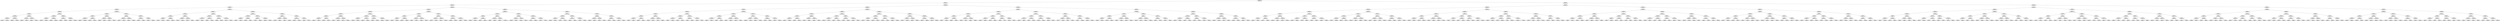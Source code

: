 ## [header material...]
## Command to get the layout: "dot -Teps thisfile > thisfile.eps"
graph "test"
{
node [shape="rectangle", fontsize=10, width=".2", height=".2", margin=0];
graph[fontsize=8];

n000 [label="clustersize = 14060
splitting feature:
((-0.158,0.681)-(0.062,-0.596))"] ;
n000 -- n001 ;
n001 [label="clustersize = 7187
splitting feature:
((-0.448,0.977)-(0.774,-0.206))"] ;
n001 -- n002 ;
n002 [label="clustersize = 5219
splitting feature:
((0.238,0.539)-(-0.38,-0.449))"] ;
n002 -- n003 ;
n003 [label="clustersize = 2637
splitting feature:
((-0.332,0.544)-(-0.207,-0.112))"] ;
n003 -- n004 ;
n004 [label="clustersize = 1530
splitting feature:
((-0.987,0.533)-(0.141,-0.454))"] ;
n004 -- n005 ;
n005 [label="clustersize = 788
splitting feature:
((0.284,0.387)-(-0.806,0.85))"] ;
n005 -- n006 ;
n006 [label="clustersize = 354
splitting feature:
((-0.32,0.572)-(0.301,0.123))"] ;
n006 -- n007 ;
n007 [label="clustersize = 299
splitting feature:
((0.808,0.947)-(-0.898,0.0559))"] ;
n007 -- n008 ;
n008 [label="clustersize = 73
splitting feature:
((-0.357,-0.211)-(0.557,0.964))"] ;
n008 -- n009 ;
n009 [label="clustersize = 14
pupil avg:
[ 0.39247414 -0.11488083]"] ;
n008 -- n010 ;
n010 [label="clustersize = 59
pupil avg:
[ 0.52532721  0.11895776]"] ;
n007 -- n011 ;
n011 [label="clustersize = 226
splitting feature:
((0.521,0.00047)-(-0.978,0.88))"] ;
n011 -- n012 ;
n012 [label="clustersize = 72
pupil avg:
[ 0.27902233 -0.04259953]"] ;
n011 -- n013 ;
n013 [label="clustersize = 154
pupil avg:
[ 0.48412715 -0.09613989]"] ;
n006 -- n014 ;
n014 [label="clustersize = 55
splitting feature:
((-0.793,-0.734)-(-0.135,0.0644))"] ;
n014 -- n015 ;
n015 [label="clustersize = 22
splitting feature:
((0.747,-0.917)-(0.976,0.483))"] ;
n015 -- n016 ;
n016 [label="clustersize = 9
pupil avg:
[ 0.72925399  0.2810324 ]"] ;
n015 -- n017 ;
n017 [label="clustersize = 13
pupil avg:
[ 0.34768109  0.21036394]"] ;
n014 -- n018 ;
n018 [label="clustersize = 33
splitting feature:
((-0.937,0.472)-(0.372,-0.0644))"] ;
n018 -- n019 ;
n019 [label="clustersize = 21
pupil avg:
[ 0.35139802  0.05914896]"] ;
n018 -- n020 ;
n020 [label="clustersize = 12
pupil avg:
[ 0.04297867  0.10374517]"] ;
n005 -- n021 ;
n021 [label="clustersize = 434
splitting feature:
((-0.982,0.98)-(0.188,0.457))"] ;
n021 -- n022 ;
n022 [label="clustersize = 200
splitting feature:
((-0.925,-0.383)-(-0.525,0.562))"] ;
n022 -- n023 ;
n023 [label="clustersize = 29
splitting feature:
((0.212,0.755)-(0.685,0.535))"] ;
n023 -- n024 ;
n024 [label="clustersize = 24
pupil avg:
[ 0.49037662 -0.11438594]"] ;
n023 -- n025 ;
n025 [label="clustersize = 5
pupil avg:
[ 0.10458656 -0.20843669]"] ;
n022 -- n026 ;
n026 [label="clustersize = 171
splitting feature:
((-0.295,-0.308)-(-0.943,0.167))"] ;
n026 -- n027 ;
n027 [label="clustersize = 27
pupil avg:
[ 0.45709909 -0.23557712]"] ;
n026 -- n028 ;
n028 [label="clustersize = 144
pupil avg:
[ 0.64001999 -0.18349106]"] ;
n021 -- n029 ;
n029 [label="clustersize = 234
splitting feature:
((-0.458,-0.999)-(-0.769,0.254))"] ;
n029 -- n030 ;
n030 [label="clustersize = 71
splitting feature:
((0.401,-0.215)-(-0.881,-0.863))"] ;
n030 -- n031 ;
n031 [label="clustersize = 6
pupil avg:
[ 0.28913964  0.0495002 ]"] ;
n030 -- n032 ;
n032 [label="clustersize = 65
pupil avg:
[ 0.5782385  -0.00829182]"] ;
n029 -- n033 ;
n033 [label="clustersize = 163
splitting feature:
((-0.245,-0.597)-(0.432,0.98))"] ;
n033 -- n034 ;
n034 [label="clustersize = 57
pupil avg:
[ 0.34355079 -0.1436038 ]"] ;
n033 -- n035 ;
n035 [label="clustersize = 106
pupil avg:
[ 0.4848718  -0.09082256]"] ;
n004 -- n036 ;
n036 [label="clustersize = 742
splitting feature:
((0.0386,0.0167)-(0.157,0.898))"] ;
n036 -- n037 ;
n037 [label="clustersize = 425
splitting feature:
((-0.169,0.906)-(0.26,0.263))"] ;
n037 -- n038 ;
n038 [label="clustersize = 207
splitting feature:
((-0.336,0.734)-(0.187,-0.371))"] ;
n038 -- n039 ;
n039 [label="clustersize = 158
splitting feature:
((-0.0206,-0.466)-(-0.373,0.828))"] ;
n039 -- n040 ;
n040 [label="clustersize = 33
pupil avg:
[ 0.20599696  0.00191468]"] ;
n039 -- n041 ;
n041 [label="clustersize = 125
pupil avg:
[ 0.50689388  0.06580394]"] ;
n038 -- n042 ;
n042 [label="clustersize = 49
splitting feature:
((-0.0552,0.656)-(-0.102,-0.69))"] ;
n042 -- n043 ;
n043 [label="clustersize = 36
pupil avg:
[ 0.29338512  0.12820228]"] ;
n042 -- n044 ;
n044 [label="clustersize = 13
pupil avg:
[-0.04752917  0.02942617]"] ;
n037 -- n045 ;
n045 [label="clustersize = 218
splitting feature:
((-0.928,0.857)-(0.737,0.592))"] ;
n045 -- n046 ;
n046 [label="clustersize = 49
splitting feature:
((0.26,0.0865)-(-0.778,0.342))"] ;
n046 -- n047 ;
n047 [label="clustersize = 33
pupil avg:
[ 0.11029309  0.09127219]"] ;
n046 -- n048 ;
n048 [label="clustersize = 16
pupil avg:
[ 0.37354301 -0.0463493 ]"] ;
n045 -- n049 ;
n049 [label="clustersize = 169
splitting feature:
((0.635,-0.756)-(0.311,0.128))"] ;
n049 -- n050 ;
n050 [label="clustersize = 23
pupil avg:
[ 0.45202794  0.22212695]"] ;
n049 -- n051 ;
n051 [label="clustersize = 146
pupil avg:
[ 0.27038411  0.17887347]"] ;
n036 -- n052 ;
n052 [label="clustersize = 317
splitting feature:
((0.166,-0.434)-(0.159,0.0123))"] ;
n052 -- n053 ;
n053 [label="clustersize = 97
splitting feature:
((0.3,0.326)-(-0.158,0.25))"] ;
n053 -- n054 ;
n054 [label="clustersize = 30
splitting feature:
((0.906,-0.823)-(-0.736,-0.326))"] ;
n054 -- n055 ;
n055 [label="clustersize = 6
pupil avg:
[ 0.55349114  0.26534372]"] ;
n054 -- n056 ;
n056 [label="clustersize = 24
pupil avg:
[ 0.30736224  0.14342445]"] ;
n053 -- n057 ;
n057 [label="clustersize = 67
splitting feature:
((-0.0399,0.0796)-(-0.284,0.918))"] ;
n057 -- n058 ;
n058 [label="clustersize = 31
pupil avg:
[ 0.32334812  0.03964314]"] ;
n057 -- n059 ;
n059 [label="clustersize = 36
pupil avg:
[ 0.50366055 -0.06097502]"] ;
n052 -- n060 ;
n060 [label="clustersize = 220
splitting feature:
((-0.285,0.592)-(0.171,0.214))"] ;
n060 -- n061 ;
n061 [label="clustersize = 88
splitting feature:
((-0.702,0.0542)-(0.166,-0.492))"] ;
n061 -- n062 ;
n062 [label="clustersize = 37
pupil avg:
[ 0.59334083  0.01144298]"] ;
n061 -- n063 ;
n063 [label="clustersize = 51
pupil avg:
[ 0.61087439  0.21197358]"] ;
n060 -- n064 ;
n064 [label="clustersize = 132
splitting feature:
((0.472,0.627)-(0.293,0.34))"] ;
n064 -- n065 ;
n065 [label="clustersize = 54
pupil avg:
[ 0.62871865  0.24314499]"] ;
n064 -- n066 ;
n066 [label="clustersize = 78
pupil avg:
[ 0.44320229  0.23353361]"] ;
n003 -- n067 ;
n067 [label="clustersize = 1107
splitting feature:
((-0.0736,-0.88)-(0.374,-0.988))"] ;
n067 -- n068 ;
n068 [label="clustersize = 777
splitting feature:
((0.345,0.942)-(-0.0361,-0.717))"] ;
n068 -- n069 ;
n069 [label="clustersize = 317
splitting feature:
((0.979,-0.174)-(0.692,0.864))"] ;
n069 -- n070 ;
n070 [label="clustersize = 70
splitting feature:
((-0.621,-0.928)-(-0.683,-0.989))"] ;
n070 -- n071 ;
n071 [label="clustersize = 32
splitting feature:
((-0.636,-0.889)-(0.372,0.96))"] ;
n071 -- n072 ;
n072 [label="clustersize = 9
pupil avg:
[-0.07717343 -0.10735623]"] ;
n071 -- n073 ;
n073 [label="clustersize = 23
pupil avg:
[ 0.19069618 -0.01244247]"] ;
n070 -- n074 ;
n074 [label="clustersize = 38
splitting feature:
((0.848,0.289)-(0.634,-0.685))"] ;
n074 -- n075 ;
n075 [label="clustersize = 27
pupil avg:
[ 0.18085417 -0.04032634]"] ;
n074 -- n076 ;
n076 [label="clustersize = 11
pupil avg:
[ 0.45538637  0.09989793]"] ;
n069 -- n077 ;
n077 [label="clustersize = 247
splitting feature:
((-0.951,-0.253)-(0.528,-0.116))"] ;
n077 -- n078 ;
n078 [label="clustersize = 135
splitting feature:
((-0.309,-0.639)-(-0.0471,0.313))"] ;
n078 -- n079 ;
n079 [label="clustersize = 13
pupil avg:
[ 0.01207436 -0.10571902]"] ;
n078 -- n080 ;
n080 [label="clustersize = 122
pupil avg:
[ 0.34847308 -0.00423568]"] ;
n077 -- n081 ;
n081 [label="clustersize = 112
splitting feature:
((0.278,0.306)-(-0.609,-0.601))"] ;
n081 -- n082 ;
n082 [label="clustersize = 105
pupil avg:
[ 0.46227068  0.11337388]"] ;
n081 -- n083 ;
n083 [label="clustersize = 7
pupil avg:
[ 0.11899796  0.03618891]"] ;
n068 -- n084 ;
n084 [label="clustersize = 460
splitting feature:
((-0.614,-0.354)-(-0.0603,0.5))"] ;
n084 -- n085 ;
n085 [label="clustersize = 110
splitting feature:
((-0.489,-0.587)-(-0.028,-0.952))"] ;
n085 -- n086 ;
n086 [label="clustersize = 55
splitting feature:
((0.00511,0.31)-(-0.0191,-0.276))"] ;
n086 -- n087 ;
n087 [label="clustersize = 36
pupil avg:
[ 0.14861839 -0.03380352]"] ;
n086 -- n088 ;
n088 [label="clustersize = 19
pupil avg:
[-0.11411056 -0.0866472 ]"] ;
n085 -- n089 ;
n089 [label="clustersize = 55
splitting feature:
((-0.376,-0.946)-(-0.0767,-0.239))"] ;
n089 -- n090 ;
n090 [label="clustersize = 9
pupil avg:
[ 0.14595462  0.00841514]"] ;
n089 -- n091 ;
n091 [label="clustersize = 46
pupil avg:
[-0.11245814  0.01905701]"] ;
n084 -- n092 ;
n092 [label="clustersize = 350
splitting feature:
((-0.0364,0.222)-(0.0489,-0.0752))"] ;
n092 -- n093 ;
n093 [label="clustersize = 204
splitting feature:
((0.245,0.12)-(-0.131,0.819))"] ;
n093 -- n094 ;
n094 [label="clustersize = 89
pupil avg:
[ 0.16494066  0.00580311]"] ;
n093 -- n095 ;
n095 [label="clustersize = 115
pupil avg:
[ 0.3226082 -0.0171394]"] ;
n092 -- n096 ;
n096 [label="clustersize = 146
splitting feature:
((-0.0267,0.14)-(-0.973,-0.997))"] ;
n096 -- n097 ;
n097 [label="clustersize = 127
pupil avg:
[ 0.0601814   0.01257369]"] ;
n096 -- n098 ;
n098 [label="clustersize = 19
pupil avg:
[ 0.34245079  0.02776494]"] ;
n067 -- n099 ;
n099 [label="clustersize = 330
splitting feature:
((-0.168,-0.325)-(0.105,0.932))"] ;
n099 -- n100 ;
n100 [label="clustersize = 163
splitting feature:
((-0.466,-0.196)-(-0.167,-0.686))"] ;
n100 -- n101 ;
n101 [label="clustersize = 93
splitting feature:
((0.631,-0.144)-(-0.894,-0.965))"] ;
n101 -- n102 ;
n102 [label="clustersize = 65
splitting feature:
((0.81,0.653)-(0.483,-0.768))"] ;
n102 -- n103 ;
n103 [label="clustersize = 37
pupil avg:
[ 0.41827595  0.05331251]"] ;
n102 -- n104 ;
n104 [label="clustersize = 28
pupil avg:
[ 0.21133421  0.07010043]"] ;
n101 -- n105 ;
n105 [label="clustersize = 28
splitting feature:
((0.886,-0.476)-(0.946,0.25))"] ;
n105 -- n106 ;
n106 [label="clustersize = 21
pupil avg:
[ 0.57300591  0.02639387]"] ;
n105 -- n107 ;
n107 [label="clustersize = 7
pupil avg:
[ 0.32822393 -0.12242782]"] ;
n100 -- n108 ;
n108 [label="clustersize = 70
splitting feature:
((0.407,-0.832)-(-0.178,0.968))"] ;
n108 -- n109 ;
n109 [label="clustersize = 32
splitting feature:
((-0.646,0.384)-(0.271,-0.871))"] ;
n109 -- n110 ;
n110 [label="clustersize = 13
pupil avg:
[-0.15940244  0.10577542]"] ;
n109 -- n111 ;
n111 [label="clustersize = 19
pupil avg:
[ 0.04993666  0.05740081]"] ;
n108 -- n112 ;
n112 [label="clustersize = 38
splitting feature:
((-0.104,-0.443)-(-0.433,0.821))"] ;
n112 -- n113 ;
n113 [label="clustersize = 24
pupil avg:
[ 0.18856078  0.00554676]"] ;
n112 -- n114 ;
n114 [label="clustersize = 14
pupil avg:
[ 0.45153354  0.03196028]"] ;
n099 -- n115 ;
n115 [label="clustersize = 167
splitting feature:
((-0.103,-0.268)-(0.358,0.683))"] ;
n115 -- n116 ;
n116 [label="clustersize = 77
splitting feature:
((-0.0453,-0.532)-(0.507,-0.126))"] ;
n116 -- n117 ;
n117 [label="clustersize = 59
splitting feature:
((-0.152,0.334)-(-0.836,-0.56))"] ;
n117 -- n118 ;
n118 [label="clustersize = 52
pupil avg:
[ 0.35414731  0.03994846]"] ;
n117 -- n119 ;
n119 [label="clustersize = 7
pupil avg:
[ 0.04102088 -0.05841703]"] ;
n116 -- n120 ;
n120 [label="clustersize = 18
splitting feature:
((0.283,-0.251)-(-0.9,0.681))"] ;
n120 -- n121 ;
n121 [label="clustersize = 7
pupil avg:
[ 0.44845673  0.17299748]"] ;
n120 -- n122 ;
n122 [label="clustersize = 11
pupil avg:
[ 0.5676268   0.01626329]"] ;
n115 -- n123 ;
n123 [label="clustersize = 90
splitting feature:
((0.136,-0.07)-(-0.936,0.381))"] ;
n123 -- n124 ;
n124 [label="clustersize = 72
splitting feature:
((-0.525,0.821)-(-0.228,-0.0966))"] ;
n124 -- n125 ;
n125 [label="clustersize = 45
pupil avg:
[ 0.60676355  0.19083746]"] ;
n124 -- n126 ;
n126 [label="clustersize = 27
pupil avg:
[ 0.45120783  0.18094829]"] ;
n123 -- n127 ;
n127 [label="clustersize = 18
splitting feature:
((-0.827,-0.501)-(-0.7,0.507))"] ;
n127 -- n128 ;
n128 [label="clustersize = 4
pupil avg:
[ 0.08512779 -0.0799544 ]"] ;
n127 -- n129 ;
n129 [label="clustersize = 14
pupil avg:
[ 0.52001771  0.04111944]"] ;
n002 -- n130 ;
n130 [label="clustersize = 2582
splitting feature:
((-0.256,-0.78)-(0.282,0.496))"] ;
n130 -- n131 ;
n131 [label="clustersize = 1877
splitting feature:
((-0.351,-0.242)-(-0.544,0.514))"] ;
n131 -- n132 ;
n132 [label="clustersize = 1382
splitting feature:
((0.36,-0.401)-(-0.202,-0.89))"] ;
n132 -- n133 ;
n133 [label="clustersize = 305
splitting feature:
((-0.448,0.356)-(-0.231,-0.436))"] ;
n133 -- n134 ;
n134 [label="clustersize = 110
splitting feature:
((0.0994,0.566)-(-0.418,0.81))"] ;
n134 -- n135 ;
n135 [label="clustersize = 30
splitting feature:
((-0.349,0.661)-(0.312,-0.249))"] ;
n135 -- n136 ;
n136 [label="clustersize = 21
pupil avg:
[ 0.22888788 -0.15304343]"] ;
n135 -- n137 ;
n137 [label="clustersize = 9
pupil avg:
[-0.16402487  0.03478766]"] ;
n134 -- n138 ;
n138 [label="clustersize = 80
splitting feature:
((0.929,-0.61)-(0.17,-0.978))"] ;
n138 -- n139 ;
n139 [label="clustersize = 38
pupil avg:
[ 0.51513234 -0.20839515]"] ;
n138 -- n140 ;
n140 [label="clustersize = 42
pupil avg:
[ 0.21997237 -0.21420458]"] ;
n133 -- n141 ;
n141 [label="clustersize = 195
splitting feature:
((0.0133,-0.993)-(-0.939,-0.64))"] ;
n141 -- n142 ;
n142 [label="clustersize = 101
splitting feature:
((-0.984,-0.0641)-(0.453,0.423))"] ;
n142 -- n143 ;
n143 [label="clustersize = 47
pupil avg:
[ 0.19139707 -0.07831218]"] ;
n142 -- n144 ;
n144 [label="clustersize = 54
pupil avg:
[ 0.0136695   0.00605954]"] ;
n141 -- n145 ;
n145 [label="clustersize = 94
splitting feature:
((-0.332,0.787)-(0.246,-0.51))"] ;
n145 -- n146 ;
n146 [label="clustersize = 51
pupil avg:
[ 0.38377342 -0.11155395]"] ;
n145 -- n147 ;
n147 [label="clustersize = 43
pupil avg:
[ 0.08601816 -0.07882151]"] ;
n132 -- n148 ;
n148 [label="clustersize = 1077
splitting feature:
((-0.377,0.951)-(-0.0367,-0.927))"] ;
n148 -- n149 ;
n149 [label="clustersize = 410
splitting feature:
((-0.333,-0.605)-(-0.352,0.665))"] ;
n149 -- n150 ;
n150 [label="clustersize = 205
splitting feature:
((-0.729,0.389)-(-0.013,0.193))"] ;
n150 -- n151 ;
n151 [label="clustersize = 70
pupil avg:
[-0.06244145 -0.19952363]"] ;
n150 -- n152 ;
n152 [label="clustersize = 135
pupil avg:
[ 0.04119057 -0.12354549]"] ;
n149 -- n153 ;
n153 [label="clustersize = 205
splitting feature:
((0.907,-0.832)-(0.487,-0.426))"] ;
n153 -- n154 ;
n154 [label="clustersize = 105
pupil avg:
[ 0.36948524 -0.19977282]"] ;
n153 -- n155 ;
n155 [label="clustersize = 100
pupil avg:
[ 0.21618619 -0.19736366]"] ;
n148 -- n156 ;
n156 [label="clustersize = 667
splitting feature:
((0.894,-0.832)-(0.705,0.328))"] ;
n156 -- n157 ;
n157 [label="clustersize = 378
splitting feature:
((-0.95,0.743)-(0.028,-0.254))"] ;
n157 -- n158 ;
n158 [label="clustersize = 195
pupil avg:
[ 0.11019233 -0.06264706]"] ;
n157 -- n159 ;
n159 [label="clustersize = 183
pupil avg:
[-0.063761   -0.08604872]"] ;
n156 -- n160 ;
n160 [label="clustersize = 289
splitting feature:
((0.738,0.87)-(0.512,0.084))"] ;
n160 -- n161 ;
n161 [label="clustersize = 122
pupil avg:
[-0.17348515 -0.14958215]"] ;
n160 -- n162 ;
n162 [label="clustersize = 167
pupil avg:
[-0.05444879 -0.11652582]"] ;
n131 -- n163 ;
n163 [label="clustersize = 495
splitting feature:
((0.779,0.907)-(0.878,-0.0749))"] ;
n163 -- n164 ;
n164 [label="clustersize = 251
splitting feature:
((0.445,-0.652)-(0.971,0.745))"] ;
n164 -- n165 ;
n165 [label="clustersize = 170
splitting feature:
((-0.861,0.861)-(0.434,0.747))"] ;
n165 -- n166 ;
n166 [label="clustersize = 101
splitting feature:
((0.1,0.932)-(-0.361,0.657))"] ;
n166 -- n167 ;
n167 [label="clustersize = 22
pupil avg:
[ 0.35578824  0.00722901]"] ;
n166 -- n168 ;
n168 [label="clustersize = 79
pupil avg:
[ 0.34138055 -0.21238578]"] ;
n165 -- n169 ;
n169 [label="clustersize = 69
splitting feature:
((0.673,-0.973)-(-0.68,-0.0586))"] ;
n169 -- n170 ;
n170 [label="clustersize = 13
pupil avg:
[ 0.50966042  0.02857006]"] ;
n169 -- n171 ;
n171 [label="clustersize = 56
pupil avg:
[ 0.18121929  0.00064679]"] ;
n164 -- n172 ;
n172 [label="clustersize = 81
splitting feature:
((-0.722,-0.157)-(-0.501,0.992))"] ;
n172 -- n173 ;
n173 [label="clustersize = 36
splitting feature:
((0.526,0.553)-(-0.155,0.241))"] ;
n173 -- n174 ;
n174 [label="clustersize = 7
pupil avg:
[-0.33277675 -0.1579743 ]"] ;
n173 -- n175 ;
n175 [label="clustersize = 29
pupil avg:
[ 0.05040644 -0.11710913]"] ;
n172 -- n176 ;
n176 [label="clustersize = 45
splitting feature:
((0.823,-0.931)-(-0.164,-0.858))"] ;
n176 -- n177 ;
n177 [label="clustersize = 6
pupil avg:
[ 0.57437468 -0.03245508]"] ;
n176 -- n178 ;
n178 [label="clustersize = 39
pupil avg:
[ 0.14789404 -0.17774793]"] ;
n163 -- n179 ;
n179 [label="clustersize = 244
splitting feature:
((-0.294,-0.275)-(-0.44,0.488))"] ;
n179 -- n180 ;
n180 [label="clustersize = 40
splitting feature:
((-0.585,0.387)-(-0.145,-0.112))"] ;
n180 -- n181 ;
n181 [label="clustersize = 16
splitting feature:
((-0.253,0.349)-(-0.101,0.176))"] ;
n181 -- n182 ;
n182 [label="clustersize = 8
pupil avg:
[ 0.54501742 -0.31556463]"] ;
n181 -- n183 ;
n183 [label="clustersize = 8
pupil avg:
[ 0.2400821   0.01003253]"] ;
n180 -- n184 ;
n184 [label="clustersize = 24
splitting feature:
((-0.721,-0.926)-(0.275,0.0661))"] ;
n184 -- n185 ;
n185 [label="clustersize = 11
pupil avg:
[-0.16177243 -0.11791387]"] ;
n184 -- n186 ;
n186 [label="clustersize = 13
pupil avg:
[ 0.06508715 -0.05124236]"] ;
n179 -- n187 ;
n187 [label="clustersize = 204
splitting feature:
((0.728,-0.621)-(0.537,0.244))"] ;
n187 -- n188 ;
n188 [label="clustersize = 125
splitting feature:
((0.408,0.445)-(-0.721,0.00639))"] ;
n188 -- n189 ;
n189 [label="clustersize = 9
pupil avg:
[ 0.65222815 -0.00598853]"] ;
n188 -- n190 ;
n190 [label="clustersize = 116
pupil avg:
[ 0.54189196 -0.26080717]"] ;
n187 -- n191 ;
n191 [label="clustersize = 79
splitting feature:
((-0.449,-0.578)-(0.126,-0.0382))"] ;
n191 -- n192 ;
n192 [label="clustersize = 51
pupil avg:
[ 0.38274653 -0.20562152]"] ;
n191 -- n193 ;
n193 [label="clustersize = 28
pupil avg:
[ 0.20154156 -0.02237209]"] ;
n130 -- n194 ;
n194 [label="clustersize = 705
splitting feature:
((-0.95,0.959)-(-0.368,-0.964))"] ;
n194 -- n195 ;
n195 [label="clustersize = 428
splitting feature:
((0.0258,0.588)-(-0.428,0.208))"] ;
n195 -- n196 ;
n196 [label="clustersize = 195
splitting feature:
((-0.316,-0.542)-(-0.731,0.388))"] ;
n196 -- n197 ;
n197 [label="clustersize = 81
splitting feature:
((-0.16,0.56)-(0.373,0.494))"] ;
n197 -- n198 ;
n198 [label="clustersize = 73
splitting feature:
((-0.971,-0.0882)-(0.158,0.607))"] ;
n198 -- n199 ;
n199 [label="clustersize = 42
pupil avg:
[ 0.35134282 -0.14654639]"] ;
n198 -- n200 ;
n200 [label="clustersize = 31
pupil avg:
[ 0.51613685 -0.08751675]"] ;
n197 -- n201 ;
n201 [label="clustersize = 8
splitting feature:
((-0.904,0.447)-(0.484,-0.0195))"] ;
n201 -- n202 ;
n202 [label="clustersize = 4
pupil avg:
[ 0.28488676 -0.03375436]"] ;
n201 -- n203 ;
n203 [label="clustersize = 4
pupil avg:
[-0.26338453  0.02379886]"] ;
n196 -- n204 ;
n204 [label="clustersize = 114
splitting feature:
((-0.338,0.832)-(-0.178,0.18))"] ;
n204 -- n205 ;
n205 [label="clustersize = 65
splitting feature:
((0.753,0.592)-(-0.871,-0.00318))"] ;
n205 -- n206 ;
n206 [label="clustersize = 4
pupil avg:
[ 0.40881896  0.08440171]"] ;
n205 -- n207 ;
n207 [label="clustersize = 61
pupil avg:
[ 0.58564876 -0.12497747]"] ;
n204 -- n208 ;
n208 [label="clustersize = 49
splitting feature:
((-0.795,0.947)-(0.065,0.07))"] ;
n208 -- n209 ;
n209 [label="clustersize = 30
pupil avg:
[ 0.46938662 -0.07047693]"] ;
n208 -- n210 ;
n210 [label="clustersize = 19
pupil avg:
[  3.42035542e-01  -5.65574060e-05]"] ;
n195 -- n211 ;
n211 [label="clustersize = 233
splitting feature:
((-0.0326,-0.316)-(0.556,0.473))"] ;
n211 -- n212 ;
n212 [label="clustersize = 189
splitting feature:
((-0.717,0.0361)-(0.82,0.464))"] ;
n212 -- n213 ;
n213 [label="clustersize = 177
splitting feature:
((-0.378,0.062)-(-0.264,0.605))"] ;
n213 -- n214 ;
n214 [label="clustersize = 83
pupil avg:
[ 0.30378498 -0.21688529]"] ;
n213 -- n215 ;
n215 [label="clustersize = 94
pupil avg:
[ 0.48136539 -0.21911761]"] ;
n212 -- n216 ;
n216 [label="clustersize = 12
splitting feature:
((0.371,-0.376)-(-0.52,-0.878))"] ;
n216 -- n217 ;
n217 [label="clustersize = 7
pupil avg:
[ 0.39107143  0.02661893]"] ;
n216 -- n218 ;
n218 [label="clustersize = 5
pupil avg:
[-0.30008815 -0.18146746]"] ;
n211 -- n219 ;
n219 [label="clustersize = 44
splitting feature:
((-0.0935,0.632)-(-0.445,0.892))"] ;
n219 -- n220 ;
n220 [label="clustersize = 26
splitting feature:
((0.62,0.879)-(-0.367,-0.753))"] ;
n220 -- n221 ;
n221 [label="clustersize = 9
pupil avg:
[ 0.18815801 -0.07447986]"] ;
n220 -- n222 ;
n222 [label="clustersize = 17
pupil avg:
[ 0.04843866 -0.20286434]"] ;
n219 -- n223 ;
n223 [label="clustersize = 18
splitting feature:
((-0.431,0.43)-(-0.258,-0.361))"] ;
n223 -- n224 ;
n224 [label="clustersize = 12
pupil avg:
[ 0.32847875 -0.27758011]"] ;
n223 -- n225 ;
n225 [label="clustersize = 6
pupil avg:
[ 0.1101192  -0.17499076]"] ;
n194 -- n226 ;
n226 [label="clustersize = 277
splitting feature:
((-0.359,-0.639)-(0.654,-0.638))"] ;
n226 -- n227 ;
n227 [label="clustersize = 229
splitting feature:
((-0.206,-0.417)-(-0.681,0.836))"] ;
n227 -- n228 ;
n228 [label="clustersize = 166
splitting feature:
((-0.846,0.289)-(-0.423,0.982))"] ;
n228 -- n229 ;
n229 [label="clustersize = 72
splitting feature:
((-0.31,0.331)-(-0.209,0.484))"] ;
n229 -- n230 ;
n230 [label="clustersize = 25
pupil avg:
[-0.20469687 -0.18985022]"] ;
n229 -- n231 ;
n231 [label="clustersize = 47
pupil avg:
[ 0.04381535 -0.0794091 ]"] ;
n228 -- n232 ;
n232 [label="clustersize = 94
splitting feature:
((-0.512,0.811)-(0.279,-0.0467))"] ;
n232 -- n233 ;
n233 [label="clustersize = 46
pupil avg:
[ 0.21727379 -0.12670845]"] ;
n232 -- n234 ;
n234 [label="clustersize = 48
pupil avg:
[-0.00772275 -0.04106464]"] ;
n227 -- n235 ;
n235 [label="clustersize = 63
splitting feature:
((-0.85,-0.467)-(-0.629,0.97))"] ;
n235 -- n236 ;
n236 [label="clustersize = 19
splitting feature:
((-0.0615,-0.731)-(0.784,0.575))"] ;
n236 -- n237 ;
n237 [label="clustersize = 12
pupil avg:
[ 0.24106554 -0.13976551]"] ;
n236 -- n238 ;
n238 [label="clustersize = 7
pupil avg:
[-0.12041049 -0.09423708]"] ;
n235 -- n239 ;
n239 [label="clustersize = 44
splitting feature:
((-0.528,0.788)-(0.189,-0.278))"] ;
n239 -- n240 ;
n240 [label="clustersize = 35
pupil avg:
[ 0.49270276 -0.11287651]"] ;
n239 -- n241 ;
n241 [label="clustersize = 9
pupil avg:
[ 0.18499142  0.03998184]"] ;
n226 -- n242 ;
n242 [label="clustersize = 48
splitting feature:
((0.61,-0.497)-(0.493,-0.876))"] ;
n242 -- n243 ;
n243 [label="clustersize = 28
splitting feature:
((-0.39,0.433)-(0.0989,0.326))"] ;
n243 -- n244 ;
n244 [label="clustersize = 18
splitting feature:
((0.0562,0.398)-(-0.378,0.456))"] ;
n244 -- n245 ;
n245 [label="clustersize = 5
pupil avg:
[ 0.61405998  0.08003836]"] ;
n244 -- n246 ;
n246 [label="clustersize = 13
pupil avg:
[ 0.65401663 -0.23243162]"] ;
n243 -- n247 ;
n247 [label="clustersize = 10
splitting feature:
((0.908,0.1)-(0.834,0.438))"] ;
n247 -- n248 ;
n248 [label="clustersize = 6
pupil avg:
[ 0.48739462  0.00218908]"] ;
n247 -- n249 ;
n249 [label="clustersize = 4
pupil avg:
[ 0.10766691  0.05874191]"] ;
n242 -- n250 ;
n250 [label="clustersize = 20
splitting feature:
((0.753,0.731)-(0.899,0.155))"] ;
n250 -- n251 ;
n251 [label="clustersize = 12
splitting feature:
((0.909,-0.0894)-(0.99,-0.249))"] ;
n251 -- n252 ;
n252 [label="clustersize = 5
pupil avg:
[-0.05347985 -0.1243956 ]"] ;
n251 -- n253 ;
n253 [label="clustersize = 7
pupil avg:
[ 0.2715558  -0.06060168]"] ;
n250 -- n254 ;
n254 [label="clustersize = 8
splitting feature:
((-0.199,-0.131)-(-0.449,0.694))"] ;
n254 -- n255 ;
n255 [label="clustersize = 4
pupil avg:
[ 0.50907225 -0.11338259]"] ;
n254 -- n256 ;
n256 [label="clustersize = 4
pupil avg:
[ 0.6690913  -0.15215307]"] ;
n001 -- n257 ;
n257 [label="clustersize = 1968
splitting feature:
((-0.5,-0.0916)-(0.599,-0.258))"] ;
n257 -- n258 ;
n258 [label="clustersize = 1296
splitting feature:
((0.544,-0.926)-(-0.613,-0.81))"] ;
n258 -- n259 ;
n259 [label="clustersize = 452
splitting feature:
((-0.623,-0.77)-(0.124,0.907))"] ;
n259 -- n260 ;
n260 [label="clustersize = 126
splitting feature:
((0.767,0.784)-(-0.144,0.988))"] ;
n260 -- n261 ;
n261 [label="clustersize = 59
splitting feature:
((-0.212,0.606)-(-0.615,-0.714))"] ;
n261 -- n262 ;
n262 [label="clustersize = 38
splitting feature:
((0.8,-0.722)-(0.0276,0.906))"] ;
n262 -- n263 ;
n263 [label="clustersize = 30
splitting feature:
((0.0344,-0.475)-(0.21,-0.307))"] ;
n263 -- n264 ;
n264 [label="clustersize = 10
pupil avg:
[-0.14076538 -0.21599312]"] ;
n263 -- n265 ;
n265 [label="clustersize = 20
pupil avg:
[-0.16019783 -0.07119014]"] ;
n262 -- n266 ;
n266 [label="clustersize = 8
splitting feature:
((0.188,-0.292)-(-0.271,0.951))"] ;
n266 -- n267 ;
n267 [label="clustersize = 4
pupil avg:
[-0.00626959 -0.0799373 ]"] ;
n266 -- n268 ;
n268 [label="clustersize = 4
pupil avg:
[ 0.25407561  0.06628303]"] ;
n261 -- n269 ;
n269 [label="clustersize = 21
splitting feature:
((0.639,-0.2)-(-0.371,0.544))"] ;
n269 -- n270 ;
n270 [label="clustersize = 13
splitting feature:
((0.465,0.325)-(0.368,-0.967))"] ;
n270 -- n271 ;
n271 [label="clustersize = 4
pupil avg:
[-0.00714286  0.30968828]"] ;
n270 -- n272 ;
n272 [label="clustersize = 9
pupil avg:
[-0.30785773  0.2626673 ]"] ;
n269 -- n273 ;
n273 [label="clustersize = 8
splitting feature:
((0.423,-0.461)-(0.679,-0.0638))"] ;
n273 -- n274 ;
n274 [label="clustersize = 4
pupil avg:
[-0.14710976 -0.04133089]"] ;
n273 -- n275 ;
n275 [label="clustersize = 4
pupil avg:
[-0.38998968 -0.15314261]"] ;
n260 -- n276 ;
n276 [label="clustersize = 67
splitting feature:
((0.162,-0.101)-(-0.58,-0.339))"] ;
n276 -- n277 ;
n277 [label="clustersize = 42
splitting feature:
((-0.795,-0.0546)-(-0.699,0.776))"] ;
n277 -- n278 ;
n278 [label="clustersize = 32
splitting feature:
((0.284,-0.437)-(-0.331,-0.198))"] ;
n278 -- n279 ;
n279 [label="clustersize = 11
pupil avg:
[-0.14226863  0.15917007]"] ;
n278 -- n280 ;
n280 [label="clustersize = 21
pupil avg:
[-0.02248558 -0.02882568]"] ;
n277 -- n281 ;
n281 [label="clustersize = 10
splitting feature:
((-0.174,0.952)-(-0.39,-0.184))"] ;
n281 -- n282 ;
n282 [label="clustersize = 5
pupil avg:
[ 0.43937572  0.12327823]"] ;
n281 -- n283 ;
n283 [label="clustersize = 5
pupil avg:
[-0.01453837  0.0734068 ]"] ;
n276 -- n284 ;
n284 [label="clustersize = 25
splitting feature:
((-0.455,-0.803)-(0.285,-0.585))"] ;
n284 -- n285 ;
n285 [label="clustersize = 12
splitting feature:
((0.572,0.842)-(-0.709,0.26))"] ;
n285 -- n286 ;
n286 [label="clustersize = 4
pupil avg:
[ 0.23767101 -0.26179295]"] ;
n285 -- n287 ;
n287 [label="clustersize = 8
pupil avg:
[-0.04876828 -0.1243958 ]"] ;
n284 -- n288 ;
n288 [label="clustersize = 13
splitting feature:
((-0.297,-0.471)-(0.249,-0.607))"] ;
n288 -- n289 ;
n289 [label="clustersize = 6
pupil avg:
[ 0.50729584 -0.07658197]"] ;
n288 -- n290 ;
n290 [label="clustersize = 7
pupil avg:
[ 0.29104418  0.0835898 ]"] ;
n259 -- n291 ;
n291 [label="clustersize = 326
splitting feature:
((-0.796,0.701)-(-0.332,-0.661))"] ;
n291 -- n292 ;
n292 [label="clustersize = 159
splitting feature:
((0.136,-0.44)-(-0.809,-0.522))"] ;
n292 -- n293 ;
n293 [label="clustersize = 131
splitting feature:
((0.223,0.144)-(-0.0969,0.645))"] ;
n293 -- n294 ;
n294 [label="clustersize = 38
splitting feature:
((-0.842,0.742)-(-0.00443,0.0185))"] ;
n294 -- n295 ;
n295 [label="clustersize = 18
pupil avg:
[ 0.46426395  0.11244422]"] ;
n294 -- n296 ;
n296 [label="clustersize = 20
pupil avg:
[ 0.23901198  0.11079573]"] ;
n293 -- n297 ;
n297 [label="clustersize = 93
splitting feature:
((-0.787,-0.388)-(-0.806,0.638))"] ;
n297 -- n298 ;
n298 [label="clustersize = 4
pupil avg:
[ 0.18184885 -0.134278  ]"] ;
n297 -- n299 ;
n299 [label="clustersize = 89
pupil avg:
[ 0.55082413  0.05671766]"] ;
n292 -- n300 ;
n300 [label="clustersize = 28
splitting feature:
((-0.294,0.401)-(0.872,-0.893))"] ;
n300 -- n301 ;
n301 [label="clustersize = 20
splitting feature:
((0.774,-0.594)-(-0.583,0.731))"] ;
n301 -- n302 ;
n302 [label="clustersize = 8
pupil avg:
[ 0.40221363 -0.0737124 ]"] ;
n301 -- n303 ;
n303 [label="clustersize = 12
pupil avg:
[ 0.03263555 -0.12001242]"] ;
n300 -- n304 ;
n304 [label="clustersize = 8
splitting feature:
((-0.155,-0.765)-(-0.722,0.407))"] ;
n304 -- n305 ;
n305 [label="clustersize = 4
pupil avg:
[ 0.68854167  0.06458333]"] ;
n304 -- n306 ;
n306 [label="clustersize = 4
pupil avg:
[ 0.41643086  0.12799472]"] ;
n291 -- n307 ;
n307 [label="clustersize = 167
splitting feature:
((-0.275,-0.153)-(-0.0447,0.655))"] ;
n307 -- n308 ;
n308 [label="clustersize = 76
splitting feature:
((-0.76,-0.177)-(0.701,-0.976))"] ;
n308 -- n309 ;
n309 [label="clustersize = 40
splitting feature:
((-0.673,-0.62)-(0.718,0.746))"] ;
n309 -- n310 ;
n310 [label="clustersize = 23
pupil avg:
[-0.04539286  0.00936455]"] ;
n309 -- n311 ;
n311 [label="clustersize = 17
pupil avg:
[-0.26767441 -0.08535069]"] ;
n308 -- n312 ;
n312 [label="clustersize = 36
splitting feature:
((0.511,0.141)-(0.0673,-0.346))"] ;
n312 -- n313 ;
n313 [label="clustersize = 16
pupil avg:
[ 0.03383838  0.26353136]"] ;
n312 -- n314 ;
n314 [label="clustersize = 20
pupil avg:
[ 0.1037315   0.03889901]"] ;
n307 -- n315 ;
n315 [label="clustersize = 91
splitting feature:
((0.0286,0.927)-(0.68,0.31))"] ;
n315 -- n316 ;
n316 [label="clustersize = 71
splitting feature:
((0.214,-0.0593)-(0.0285,0.996))"] ;
n316 -- n317 ;
n317 [label="clustersize = 44
pupil avg:
[ 0.17061685  0.19397159]"] ;
n316 -- n318 ;
n318 [label="clustersize = 27
pupil avg:
[ 0.36545931  0.05811662]"] ;
n315 -- n319 ;
n319 [label="clustersize = 20
splitting feature:
((0.677,-0.118)-(-0.47,0.445))"] ;
n319 -- n320 ;
n320 [label="clustersize = 4
pupil avg:
[ 0.35907319  0.1448919 ]"] ;
n319 -- n321 ;
n321 [label="clustersize = 16
pupil avg:
[-0.06200943  0.05896106]"] ;
n258 -- n322 ;
n322 [label="clustersize = 844
splitting feature:
((-0.958,0.948)-(-0.363,-0.988))"] ;
n322 -- n323 ;
n323 [label="clustersize = 242
splitting feature:
((-0.0642,0.946)-(0.799,-0.382))"] ;
n323 -- n324 ;
n324 [label="clustersize = 135
splitting feature:
((-0.222,-0.103)-(-0.831,0.368))"] ;
n324 -- n325 ;
n325 [label="clustersize = 82
splitting feature:
((0.131,0.977)-(0.175,-0.319))"] ;
n325 -- n326 ;
n326 [label="clustersize = 29
splitting feature:
((0.968,-0.287)-(0.754,0.0702))"] ;
n326 -- n327 ;
n327 [label="clustersize = 6
pupil avg:
[ 0.54953274 -0.10104919]"] ;
n326 -- n328 ;
n328 [label="clustersize = 23
pupil avg:
[ 0.20251998 -0.02646048]"] ;
n325 -- n329 ;
n329 [label="clustersize = 53
splitting feature:
((0.212,0.566)-(-0.342,0.699))"] ;
n329 -- n330 ;
n330 [label="clustersize = 28
pupil avg:
[ 0.18827795 -0.00694245]"] ;
n329 -- n331 ;
n331 [label="clustersize = 25
pupil avg:
[-0.02507148 -0.19501338]"] ;
n324 -- n332 ;
n332 [label="clustersize = 53
splitting feature:
((-0.839,0.658)-(0.446,0.24))"] ;
n332 -- n333 ;
n333 [label="clustersize = 45
splitting feature:
((0.238,-0.325)-(0.708,0.237))"] ;
n333 -- n334 ;
n334 [label="clustersize = 40
pupil avg:
[ 0.50097421  0.02524846]"] ;
n333 -- n335 ;
n335 [label="clustersize = 5
pupil avg:
[ 0.07406584 -0.08907446]"] ;
n332 -- n336 ;
n336 [label="clustersize = 8
splitting feature:
((-0.464,-0.0292)-(0.0718,0.116))"] ;
n336 -- n337 ;
n337 [label="clustersize = 4
pupil avg:
[ 0.09914005 -0.09814496]"] ;
n336 -- n338 ;
n338 [label="clustersize = 4
pupil avg:
[ 0.19172939  0.14560036]"] ;
n323 -- n339 ;
n339 [label="clustersize = 107
splitting feature:
((-0.404,0.381)-(0.298,-0.0566))"] ;
n339 -- n340 ;
n340 [label="clustersize = 61
splitting feature:
((-0.712,0.652)-(-0.757,0.936))"] ;
n340 -- n341 ;
n341 [label="clustersize = 53
splitting feature:
((0.626,-0.0365)-(-0.466,-0.48))"] ;
n341 -- n342 ;
n342 [label="clustersize = 16
pupil avg:
[-0.01636257 -0.08763936]"] ;
n341 -- n343 ;
n343 [label="clustersize = 37
pupil avg:
[-0.15450421 -0.19225218]"] ;
n340 -- n344 ;
n344 [label="clustersize = 8
splitting feature:
((-0.583,-0.338)-(-0.0479,0.747))"] ;
n344 -- n345 ;
n345 [label="clustersize = 4
pupil avg:
[-0.08949315 -0.14788961]"] ;
n344 -- n346 ;
n346 [label="clustersize = 4
pupil avg:
[ 0.56474706 -0.12655354]"] ;
n339 -- n347 ;
n347 [label="clustersize = 46
splitting feature:
((0.34,0.0349)-(-0.197,0.64))"] ;
n347 -- n348 ;
n348 [label="clustersize = 32
splitting feature:
((0.902,0.398)-(-0.339,-0.968))"] ;
n348 -- n349 ;
n349 [label="clustersize = 15
pupil avg:
[-0.09478497  0.09401381]"] ;
n348 -- n350 ;
n350 [label="clustersize = 17
pupil avg:
[-0.26652545  0.01092701]"] ;
n347 -- n351 ;
n351 [label="clustersize = 14
splitting feature:
((0.356,-0.716)-(-0.326,0.527))"] ;
n351 -- n352 ;
n352 [label="clustersize = 4
pupil avg:
[ 0.36910061  0.0387577 ]"] ;
n351 -- n353 ;
n353 [label="clustersize = 10
pupil avg:
[-0.10007103 -0.10271043]"] ;
n322 -- n354 ;
n354 [label="clustersize = 602
splitting feature:
((0.0812,0.941)-(-0.0845,-0.0813))"] ;
n354 -- n355 ;
n355 [label="clustersize = 119
splitting feature:
((-0.0169,0.981)-(0.707,0.257))"] ;
n355 -- n356 ;
n356 [label="clustersize = 84
splitting feature:
((-0.926,0.31)-(0.645,0.0529))"] ;
n356 -- n357 ;
n357 [label="clustersize = 27
splitting feature:
((0.947,0.58)-(0.893,-0.14))"] ;
n357 -- n358 ;
n358 [label="clustersize = 13
pupil avg:
[-0.16028627 -0.17792401]"] ;
n357 -- n359 ;
n359 [label="clustersize = 14
pupil avg:
[ 0.34503324 -0.02440925]"] ;
n356 -- n360 ;
n360 [label="clustersize = 57
splitting feature:
((-0.674,-0.951)-(0.0438,-0.854))"] ;
n360 -- n361 ;
n361 [label="clustersize = 29
pupil avg:
[ 0.35048726  0.19702989]"] ;
n360 -- n362 ;
n362 [label="clustersize = 28
pupil avg:
[ 0.08256753  0.16334278]"] ;
n355 -- n363 ;
n363 [label="clustersize = 35
splitting feature:
((-0.169,-0.572)-(0.454,0.319))"] ;
n363 -- n364 ;
n364 [label="clustersize = 19
splitting feature:
((-0.365,-0.622)-(0.37,0.881))"] ;
n364 -- n365 ;
n365 [label="clustersize = 15
pupil avg:
[-0.41168942 -0.20204005]"] ;
n364 -- n366 ;
n366 [label="clustersize = 4
pupil avg:
[-0.05577475 -0.00808824]"] ;
n363 -- n367 ;
n367 [label="clustersize = 16
splitting feature:
((-0.928,-0.34)-(0.379,-0.137))"] ;
n367 -- n368 ;
n368 [label="clustersize = 4
pupil avg:
[-0.00596639 -0.22680672]"] ;
n367 -- n369 ;
n369 [label="clustersize = 12
pupil avg:
[-0.03191699  0.31492786]"] ;
n354 -- n370 ;
n370 [label="clustersize = 483
splitting feature:
((-0.931,-0.852)-(0.441,-0.611))"] ;
n370 -- n371 ;
n371 [label="clustersize = 228
splitting feature:
((-0.473,0.111)-(-0.0498,0.0889))"] ;
n371 -- n372 ;
n372 [label="clustersize = 157
splitting feature:
((-0.244,0.661)-(-0.124,-0.182))"] ;
n372 -- n373 ;
n373 [label="clustersize = 27
pupil avg:
[-0.02637691 -0.12737719]"] ;
n372 -- n374 ;
n374 [label="clustersize = 130
pupil avg:
[-0.26239731 -0.14935164]"] ;
n371 -- n375 ;
n375 [label="clustersize = 71
splitting feature:
((0.742,-0.759)-(-0.268,0.927))"] ;
n375 -- n376 ;
n376 [label="clustersize = 25
pupil avg:
[-0.23403624 -0.13881181]"] ;
n375 -- n377 ;
n377 [label="clustersize = 46
pupil avg:
[-0.01063893 -0.04714876]"] ;
n370 -- n378 ;
n378 [label="clustersize = 255
splitting feature:
((-0.924,-0.842)-(0.0695,-0.816))"] ;
n378 -- n379 ;
n379 [label="clustersize = 14
splitting feature:
((0.81,-0.0157)-(-0.998,0.73))"] ;
n379 -- n380 ;
n380 [label="clustersize = 8
pupil avg:
[-0.30533594 -0.13813678]"] ;
n379 -- n381 ;
n381 [label="clustersize = 6
pupil avg:
[-0.20146564 -0.19262988]"] ;
n378 -- n382 ;
n382 [label="clustersize = 241
splitting feature:
((0.813,-0.459)-(-0.84,0.659))"] ;
n382 -- n383 ;
n383 [label="clustersize = 112
pupil avg:
[-0.10834128  0.0088559 ]"] ;
n382 -- n384 ;
n384 [label="clustersize = 129
pupil avg:
[ 0.05792808 -0.0338935 ]"] ;
n257 -- n385 ;
n385 [label="clustersize = 672
splitting feature:
((-0.845,-0.127)-(0.266,0.569))"] ;
n385 -- n386 ;
n386 [label="clustersize = 298
splitting feature:
((0.621,0.696)-(-0.972,0.76))"] ;
n386 -- n387 ;
n387 [label="clustersize = 104
splitting feature:
((0.0719,-0.355)-(-0.125,0.541))"] ;
n387 -- n388 ;
n388 [label="clustersize = 65
splitting feature:
((-0.986,-0.794)-(0.144,0.985))"] ;
n388 -- n389 ;
n389 [label="clustersize = 41
splitting feature:
((-0.153,0.435)-(-0.631,-0.32))"] ;
n389 -- n390 ;
n390 [label="clustersize = 26
splitting feature:
((0.1,-0.924)-(0.0701,0.122))"] ;
n390 -- n391 ;
n391 [label="clustersize = 17
pupil avg:
[-0.24162216 -0.0217967 ]"] ;
n390 -- n392 ;
n392 [label="clustersize = 9
pupil avg:
[-0.09651125 -0.00552488]"] ;
n389 -- n393 ;
n393 [label="clustersize = 15
splitting feature:
((0.482,-0.672)-(0.265,-0.506))"] ;
n393 -- n394 ;
n394 [label="clustersize = 7
pupil avg:
[-0.16380963  0.0626402 ]"] ;
n393 -- n395 ;
n395 [label="clustersize = 8
pupil avg:
[-0.35197592  0.13460771]"] ;
n388 -- n396 ;
n396 [label="clustersize = 24
splitting feature:
((0.679,0.9)-(0.371,-0.322))"] ;
n396 -- n397 ;
n397 [label="clustersize = 12
splitting feature:
((-0.565,-0.176)-(-0.837,0.638))"] ;
n397 -- n398 ;
n398 [label="clustersize = 5
pupil avg:
[-0.11162031  0.03975581]"] ;
n397 -- n399 ;
n399 [label="clustersize = 7
pupil avg:
[-0.2441153 -0.0074001]"] ;
n396 -- n400 ;
n400 [label="clustersize = 12
splitting feature:
((0.431,0.157)-(-0.529,0.121))"] ;
n400 -- n401 ;
n401 [label="clustersize = 7
pupil avg:
[ 0.15661675  0.09528745]"] ;
n400 -- n402 ;
n402 [label="clustersize = 5
pupil avg:
[-0.22325966  0.14944331]"] ;
n387 -- n403 ;
n403 [label="clustersize = 39
splitting feature:
((-0.981,-0.349)-(0.372,-0.688))"] ;
n403 -- n404 ;
n404 [label="clustersize = 17
splitting feature:
((-0.894,-0.822)-(0.627,0.518))"] ;
n404 -- n405 ;
n405 [label="clustersize = 8
splitting feature:
((0.76,-0.0832)-(0.798,-0.966))"] ;
n405 -- n406 ;
n406 [label="clustersize = 4
pupil avg:
[-0.05906433 -0.05482456]"] ;
n405 -- n407 ;
n407 [label="clustersize = 4
pupil avg:
[-0.36259398  0.04530075]"] ;
n404 -- n408 ;
n408 [label="clustersize = 9
splitting feature:
((-0.968,0.53)-(-0.878,0.735))"] ;
n408 -- n409 ;
n409 [label="clustersize = 5
pupil avg:
[ 0.08870534 -0.07739422]"] ;
n408 -- n410 ;
n410 [label="clustersize = 4
pupil avg:
[ 0.23662589  0.02331974]"] ;
n403 -- n411 ;
n411 [label="clustersize = 22
splitting feature:
((-0.277,0.578)-(0.274,0.849))"] ;
n411 -- n412 ;
n412 [label="clustersize = 13
splitting feature:
((-0.698,0.904)-(0.305,-0.926))"] ;
n412 -- n413 ;
n413 [label="clustersize = 9
pupil avg:
[ 0.18937949 -0.00087573]"] ;
n412 -- n414 ;
n414 [label="clustersize = 4
pupil avg:
[-0.05        0.04487179]"] ;
n411 -- n415 ;
n415 [label="clustersize = 9
splitting feature:
((-0.98,0.455)-(0.802,0.544))"] ;
n415 -- n416 ;
n416 [label="clustersize = 4
pupil avg:
[ 0.42019061  0.27691621]"] ;
n415 -- n417 ;
n417 [label="clustersize = 5
pupil avg:
[ 0.09869938  0.17812734]"] ;
n386 -- n418 ;
n418 [label="clustersize = 194
splitting feature:
((-0.782,0.777)-(-0.692,-0.773))"] ;
n418 -- n419 ;
n419 [label="clustersize = 113
splitting feature:
((-0.293,-0.287)-(0.372,-0.304))"] ;
n419 -- n420 ;
n420 [label="clustersize = 57
splitting feature:
((-0.276,-0.572)-(-0.297,0.87))"] ;
n420 -- n421 ;
n421 [label="clustersize = 39
splitting feature:
((0.00441,0.467)-(-0.316,-0.107))"] ;
n421 -- n422 ;
n422 [label="clustersize = 24
pupil avg:
[ 0.26314546 -0.01879936]"] ;
n421 -- n423 ;
n423 [label="clustersize = 15
pupil avg:
[ 0.01867585  0.03216161]"] ;
n420 -- n424 ;
n424 [label="clustersize = 18
splitting feature:
((-0.472,-0.507)-(-0.498,-0.315))"] ;
n424 -- n425 ;
n425 [label="clustersize = 7
pupil avg:
[ 0.30062511 -0.04991114]"] ;
n424 -- n426 ;
n426 [label="clustersize = 11
pupil avg:
[ 0.46391521 -0.00658012]"] ;
n419 -- n427 ;
n427 [label="clustersize = 56
splitting feature:
((-0.314,-0.76)-(-0.184,0.916))"] ;
n427 -- n428 ;
n428 [label="clustersize = 16
splitting feature:
((-0.251,-0.186)-(-0.875,0.986))"] ;
n428 -- n429 ;
n429 [label="clustersize = 12
pupil avg:
[ 0.15059337  0.01632886]"] ;
n428 -- n430 ;
n430 [label="clustersize = 4
pupil avg:
[ 0.42253313  0.19350635]"] ;
n427 -- n431 ;
n431 [label="clustersize = 40
splitting feature:
((0.206,0.195)-(-0.939,0.949))"] ;
n431 -- n432 ;
n432 [label="clustersize = 20
pupil avg:
[ 0.34694343  0.06890738]"] ;
n431 -- n433 ;
n433 [label="clustersize = 20
pupil avg:
[ 0.54844734  0.00270379]"] ;
n418 -- n434 ;
n434 [label="clustersize = 81
splitting feature:
((-0.0384,0.888)-(-0.113,0.107))"] ;
n434 -- n435 ;
n435 [label="clustersize = 17
splitting feature:
((0.679,-0.979)-(0.57,-0.792))"] ;
n435 -- n436 ;
n436 [label="clustersize = 9
splitting feature:
((0.846,-0.621)-(0.56,-0.0943))"] ;
n436 -- n437 ;
n437 [label="clustersize = 5
pupil avg:
[ 0.40457314 -0.11087087]"] ;
n436 -- n438 ;
n438 [label="clustersize = 4
pupil avg:
[ 0.7437037   0.03925926]"] ;
n435 -- n439 ;
n439 [label="clustersize = 8
splitting feature:
((-0.926,-0.863)-(0.727,0.494))"] ;
n439 -- n440 ;
n440 [label="clustersize = 4
pupil avg:
[-0.04382154 -0.0364277 ]"] ;
n439 -- n441 ;
n441 [label="clustersize = 4
pupil avg:
[ 0.51135727 -0.10300484]"] ;
n434 -- n442 ;
n442 [label="clustersize = 64
splitting feature:
((0.272,0.647)-(-0.224,0.831))"] ;
n442 -- n443 ;
n443 [label="clustersize = 28
splitting feature:
((0.071,0.927)-(0.469,0.301))"] ;
n443 -- n444 ;
n444 [label="clustersize = 13
pupil avg:
[ 0.01226652  0.01591772]"] ;
n443 -- n445 ;
n445 [label="clustersize = 15
pupil avg:
[-0.19384781  0.05696155]"] ;
n442 -- n446 ;
n446 [label="clustersize = 36
splitting feature:
((-0.933,-0.0204)-(0.196,0.23))"] ;
n446 -- n447 ;
n447 [label="clustersize = 25
pupil avg:
[-0.00551681 -0.06501599]"] ;
n446 -- n448 ;
n448 [label="clustersize = 11
pupil avg:
[ 0.28028311 -0.01809159]"] ;
n385 -- n449 ;
n449 [label="clustersize = 374
splitting feature:
((-0.939,0.821)-(-0.415,-0.111))"] ;
n449 -- n450 ;
n450 [label="clustersize = 168
splitting feature:
((0.547,0.418)-(-0.998,0.989))"] ;
n450 -- n451 ;
n451 [label="clustersize = 74
splitting feature:
((-0.14,-0.354)-(0.219,0.769))"] ;
n451 -- n452 ;
n452 [label="clustersize = 29
splitting feature:
((-0.597,0.929)-(0.811,0.381))"] ;
n452 -- n453 ;
n453 [label="clustersize = 8
splitting feature:
((0.652,0.463)-(0.514,0.51))"] ;
n453 -- n454 ;
n454 [label="clustersize = 4
pupil avg:
[ 0.82275132  0.08597884]"] ;
n453 -- n455 ;
n455 [label="clustersize = 4
pupil avg:
[ 0.33628781  0.07563631]"] ;
n452 -- n456 ;
n456 [label="clustersize = 21
splitting feature:
((0.159,-0.155)-(0.024,0.857))"] ;
n456 -- n457 ;
n457 [label="clustersize = 16
pupil avg:
[-0.1456148   0.12605953]"] ;
n456 -- n458 ;
n458 [label="clustersize = 5
pupil avg:
[ 0.38632523  0.07750205]"] ;
n451 -- n459 ;
n459 [label="clustersize = 45
splitting feature:
((-0.225,-0.487)-(-0.922,0.005))"] ;
n459 -- n460 ;
n460 [label="clustersize = 17
splitting feature:
((-0.751,-0.244)-(-0.733,0.362))"] ;
n460 -- n461 ;
n461 [label="clustersize = 5
pupil avg:
[ 0.18328689  0.34131819]"] ;
n460 -- n462 ;
n462 [label="clustersize = 12
pupil avg:
[ 0.47298618  0.23715269]"] ;
n459 -- n463 ;
n463 [label="clustersize = 28
splitting feature:
((0.138,0.933)-(0.286,0.23))"] ;
n463 -- n464 ;
n464 [label="clustersize = 15
pupil avg:
[ 0.67997698  0.14797123]"] ;
n463 -- n465 ;
n465 [label="clustersize = 13
pupil avg:
[ 0.44184054  0.18313448]"] ;
n450 -- n466 ;
n466 [label="clustersize = 94
splitting feature:
((-0.11,0.909)-(-0.186,-0.655))"] ;
n466 -- n467 ;
n467 [label="clustersize = 72
splitting feature:
((0.219,0.123)-(0.22,0.727))"] ;
n467 -- n468 ;
n468 [label="clustersize = 14
splitting feature:
((-0.329,0.706)-(0.751,0.729))"] ;
n468 -- n469 ;
n469 [label="clustersize = 10
pupil avg:
[ 0.44473416  0.0094503 ]"] ;
n468 -- n470 ;
n470 [label="clustersize = 4
pupil avg:
[ 0.26402116  0.17625661]"] ;
n467 -- n471 ;
n471 [label="clustersize = 58
splitting feature:
((0.0685,0.478)-(0.448,-0.193))"] ;
n471 -- n472 ;
n472 [label="clustersize = 41
pupil avg:
[ 0.56038864  0.07628164]"] ;
n471 -- n473 ;
n473 [label="clustersize = 17
pupil avg:
[ 0.67600515  0.08996988]"] ;
n466 -- n474 ;
n474 [label="clustersize = 22
splitting feature:
((-0.966,0.35)-(-0.142,-0.816))"] ;
n474 -- n475 ;
n475 [label="clustersize = 13
splitting feature:
((-0.351,0.391)-(0.576,0.557))"] ;
n475 -- n476 ;
n476 [label="clustersize = 7
pupil avg:
[ 0.50865752 -0.05510364]"] ;
n475 -- n477 ;
n477 [label="clustersize = 6
pupil avg:
[ 0.44591487  0.1541528 ]"] ;
n474 -- n478 ;
n478 [label="clustersize = 9
splitting feature:
((-0.11,-0.128)-(0.0401,0.619))"] ;
n478 -- n479 ;
n479 [label="clustersize = 5
pupil avg:
[-0.00738916  0.01931034]"] ;
n478 -- n480 ;
n480 [label="clustersize = 4
pupil avg:
[ 0.57113604  0.00356125]"] ;
n449 -- n481 ;
n481 [label="clustersize = 206
splitting feature:
((0.551,0.832)-(-0.365,-0.92))"] ;
n481 -- n482 ;
n482 [label="clustersize = 121
splitting feature:
((0.815,0.813)-(0.113,0.964))"] ;
n482 -- n483 ;
n483 [label="clustersize = 27
splitting feature:
((-0.652,0.751)-(-0.893,-0.963))"] ;
n483 -- n484 ;
n484 [label="clustersize = 13
splitting feature:
((0.0857,0.132)-(-0.189,0.739))"] ;
n484 -- n485 ;
n485 [label="clustersize = 8
pupil avg:
[ 0.26579668  0.22903196]"] ;
n484 -- n486 ;
n486 [label="clustersize = 5
pupil avg:
[ 0.48233766 -0.02080808]"] ;
n483 -- n487 ;
n487 [label="clustersize = 14
splitting feature:
((0.729,-0.242)-(0.0555,-0.0651))"] ;
n487 -- n488 ;
n488 [label="clustersize = 6
pupil avg:
[ 0.27219922  0.10622186]"] ;
n487 -- n489 ;
n489 [label="clustersize = 8
pupil avg:
[-0.22137554  0.2753155 ]"] ;
n482 -- n490 ;
n490 [label="clustersize = 94
splitting feature:
((0.342,0.543)-(0.274,-0.767))"] ;
n490 -- n491 ;
n491 [label="clustersize = 81
splitting feature:
((-0.749,-0.28)-(0.693,0.0658))"] ;
n491 -- n492 ;
n492 [label="clustersize = 9
pupil avg:
[ 0.14891061  0.07039847]"] ;
n491 -- n493 ;
n493 [label="clustersize = 72
pupil avg:
[ 0.44440226  0.24194655]"] ;
n490 -- n494 ;
n494 [label="clustersize = 13
splitting feature:
((-0.821,0.618)-(-0.275,0.886))"] ;
n494 -- n495 ;
n495 [label="clustersize = 4
pupil avg:
[ 0.21970475  0.10563604]"] ;
n494 -- n496 ;
n496 [label="clustersize = 9
pupil avg:
[-0.01767931  0.31093306]"] ;
n481 -- n497 ;
n497 [label="clustersize = 85
splitting feature:
((0.535,0.105)-(0.0504,0.938))"] ;
n497 -- n498 ;
n498 [label="clustersize = 35
splitting feature:
((-0.942,-0.296)-(-0.154,0.915))"] ;
n498 -- n499 ;
n499 [label="clustersize = 10
splitting feature:
((-0.873,0.0215)-(0.762,-0.946))"] ;
n499 -- n500 ;
n500 [label="clustersize = 5
pupil avg:
[-0.23406497  0.03666394]"] ;
n499 -- n501 ;
n501 [label="clustersize = 5
pupil avg:
[-0.05781513 -0.20638655]"] ;
n498 -- n502 ;
n502 [label="clustersize = 25
splitting feature:
((-0.51,0.222)-(0.609,0.295))"] ;
n502 -- n503 ;
n503 [label="clustersize = 5
pupil avg:
[ 0.1662978   0.00334426]"] ;
n502 -- n504 ;
n504 [label="clustersize = 20
pupil avg:
[-0.07353986  0.29216148]"] ;
n497 -- n505 ;
n505 [label="clustersize = 50
splitting feature:
((0.122,0.461)-(0.542,-0.448))"] ;
n505 -- n506 ;
n506 [label="clustersize = 36
splitting feature:
((0.415,-0.246)-(-0.0812,-0.468))"] ;
n506 -- n507 ;
n507 [label="clustersize = 22
pupil avg:
[ 0.35050878  0.2356973 ]"] ;
n506 -- n508 ;
n508 [label="clustersize = 14
pupil avg:
[ 0.28840352  0.00669182]"] ;
n505 -- n509 ;
n509 [label="clustersize = 14
splitting feature:
((-0.247,0.599)-(0.614,-0.51))"] ;
n509 -- n510 ;
n510 [label="clustersize = 8
pupil avg:
[ 0.06739865 -0.11685972]"] ;
n509 -- n511 ;
n511 [label="clustersize = 6
pupil avg:
[-0.03517816  0.19703423]"] ;
n000 -- n512 ;
n512 [label="clustersize = 6873
splitting feature:
((-0.394,-0.185)-(0.437,0.854))"] ;
n512 -- n513 ;
n513 [label="clustersize = 5076
splitting feature:
((-0.146,-0.558)-(-0.453,0.515))"] ;
n513 -- n514 ;
n514 [label="clustersize = 3662
splitting feature:
((0.154,-0.208)-(-0.185,0.119))"] ;
n514 -- n515 ;
n515 [label="clustersize = 1640
splitting feature:
((-0.0877,0.81)-(-0.569,-0.53))"] ;
n515 -- n516 ;
n516 [label="clustersize = 400
splitting feature:
((0.194,-0.912)-(0.0128,0.986))"] ;
n516 -- n517 ;
n517 [label="clustersize = 220
splitting feature:
((-0.781,0.675)-(0.0603,-0.38))"] ;
n517 -- n518 ;
n518 [label="clustersize = 21
splitting feature:
((-0.313,0.523)-(0.513,0.134))"] ;
n518 -- n519 ;
n519 [label="clustersize = 12
splitting feature:
((0.763,-0.92)-(0.637,-0.311))"] ;
n519 -- n520 ;
n520 [label="clustersize = 7
pupil avg:
[ 0.09879519 -0.05051942]"] ;
n519 -- n521 ;
n521 [label="clustersize = 5
pupil avg:
[-0.30543644  0.00500797]"] ;
n518 -- n522 ;
n522 [label="clustersize = 9
splitting feature:
((0.563,0.746)-(-0.27,0.448))"] ;
n522 -- n523 ;
n523 [label="clustersize = 4
pupil avg:
[ 0.58975111  0.21717422]"] ;
n522 -- n524 ;
n524 [label="clustersize = 5
pupil avg:
[ 0.12316298  0.09641495]"] ;
n517 -- n525 ;
n525 [label="clustersize = 199
splitting feature:
((-0.938,0.249)-(0.353,0.554))"] ;
n525 -- n526 ;
n526 [label="clustersize = 72
splitting feature:
((0.0399,-0.354)-(-0.455,0.564))"] ;
n526 -- n527 ;
n527 [label="clustersize = 64
pupil avg:
[-0.21527024  0.06636625]"] ;
n526 -- n528 ;
n528 [label="clustersize = 8
pupil avg:
[ 0.10282494 -0.09867794]"] ;
n525 -- n529 ;
n529 [label="clustersize = 127
splitting feature:
((0.698,-0.709)-(0.126,-0.983))"] ;
n529 -- n530 ;
n530 [label="clustersize = 26
pupil avg:
[-0.00152501  0.29002831]"] ;
n529 -- n531 ;
n531 [label="clustersize = 101
pupil avg:
[-0.22587367  0.23259246]"] ;
n516 -- n532 ;
n532 [label="clustersize = 180
splitting feature:
((-0.746,0.732)-(-0.0973,-0.351))"] ;
n532 -- n533 ;
n533 [label="clustersize = 54
splitting feature:
((0.199,0.736)-(0.177,-0.499))"] ;
n533 -- n534 ;
n534 [label="clustersize = 36
splitting feature:
((0.329,0.0419)-(0.128,-0.709))"] ;
n534 -- n535 ;
n535 [label="clustersize = 17
pupil avg:
[ 0.58884061  0.13409393]"] ;
n534 -- n536 ;
n536 [label="clustersize = 19
pupil avg:
[ 0.36840826  0.18358124]"] ;
n533 -- n537 ;
n537 [label="clustersize = 18
splitting feature:
((-0.358,-0.109)-(-0.0816,0.684))"] ;
n537 -- n538 ;
n538 [label="clustersize = 8
pupil avg:
[-0.16917124  0.05828365]"] ;
n537 -- n539 ;
n539 [label="clustersize = 10
pupil avg:
[ 0.26565332  0.07057341]"] ;
n532 -- n540 ;
n540 [label="clustersize = 126
splitting feature:
((0.00866,0.72)-(-0.524,-0.872))"] ;
n540 -- n541 ;
n541 [label="clustersize = 105
splitting feature:
((0.466,-0.3)-(-0.752,-0.974))"] ;
n541 -- n542 ;
n542 [label="clustersize = 78
pupil avg:
[ 0.16547496  0.12597278]"] ;
n541 -- n543 ;
n543 [label="clustersize = 27
pupil avg:
[-0.08386146  0.02147574]"] ;
n540 -- n544 ;
n544 [label="clustersize = 21
splitting feature:
((-0.443,-0.577)-(-0.366,0.366))"] ;
n544 -- n545 ;
n545 [label="clustersize = 15
pupil avg:
[-0.29041559  0.09224712]"] ;
n544 -- n546 ;
n546 [label="clustersize = 6
pupil avg:
[ 0.04830919 -0.04959095]"] ;
n515 -- n547 ;
n547 [label="clustersize = 1240
splitting feature:
((0.0673,-0.619)-(0.202,0.0825))"] ;
n547 -- n548 ;
n548 [label="clustersize = 814
splitting feature:
((-0.804,-0.566)-(0.067,-0.179))"] ;
n548 -- n549 ;
n549 [label="clustersize = 186
splitting feature:
((0.212,-0.251)-(-0.335,-0.829))"] ;
n549 -- n550 ;
n550 [label="clustersize = 93
splitting feature:
((0.249,0.577)-(-0.855,0.624))"] ;
n550 -- n551 ;
n551 [label="clustersize = 58
pupil avg:
[-0.41675777  0.14077087]"] ;
n550 -- n552 ;
n552 [label="clustersize = 35
pupil avg:
[-0.31742967 -0.08085588]"] ;
n549 -- n553 ;
n553 [label="clustersize = 93
splitting feature:
((-0.98,0.599)-(0.0299,-0.454))"] ;
n553 -- n554 ;
n554 [label="clustersize = 13
pupil avg:
[-0.02985803 -0.1839448 ]"] ;
n553 -- n555 ;
n555 [label="clustersize = 80
pupil avg:
[-0.3761529  -0.17165279]"] ;
n548 -- n556 ;
n556 [label="clustersize = 628
splitting feature:
((-0.97,0.0502)-(0.336,-0.473))"] ;
n556 -- n557 ;
n557 [label="clustersize = 122
splitting feature:
((-0.116,-0.357)-(-0.965,0.724))"] ;
n557 -- n558 ;
n558 [label="clustersize = 111
pupil avg:
[-0.29197172 -0.02345863]"] ;
n557 -- n559 ;
n559 [label="clustersize = 11
pupil avg:
[ 0.30989139 -0.11330711]"] ;
n556 -- n560 ;
n560 [label="clustersize = 506
splitting feature:
((0.675,-0.421)-(-0.699,-0.0176))"] ;
n560 -- n561 ;
n561 [label="clustersize = 223
pupil avg:
[-0.38046465  0.19690742]"] ;
n560 -- n562 ;
n562 [label="clustersize = 283
pupil avg:
[-0.2774599  0.0949732]"] ;
n547 -- n563 ;
n563 [label="clustersize = 426
splitting feature:
((-0.612,0.587)-(-0.571,-0.92))"] ;
n563 -- n564 ;
n564 [label="clustersize = 171
splitting feature:
((-0.0599,-0.434)-(0.319,-0.447))"] ;
n564 -- n565 ;
n565 [label="clustersize = 135
splitting feature:
((-0.943,-0.0985)-(-0.185,-0.464))"] ;
n565 -- n566 ;
n566 [label="clustersize = 10
pupil avg:
[ 0.19865296  0.14104131]"] ;
n565 -- n567 ;
n567 [label="clustersize = 125
pupil avg:
[-0.06745088  0.1456171 ]"] ;
n564 -- n568 ;
n568 [label="clustersize = 36
splitting feature:
((0.171,0.408)-(0.346,-0.162))"] ;
n568 -- n569 ;
n569 [label="clustersize = 21
pupil avg:
[ 0.24427247  0.2018931 ]"] ;
n568 -- n570 ;
n570 [label="clustersize = 15
pupil avg:
[-0.06858249  0.23856195]"] ;
n563 -- n571 ;
n571 [label="clustersize = 255
splitting feature:
((-0.119,0.318)-(0.371,0.679))"] ;
n571 -- n572 ;
n572 [label="clustersize = 203
splitting feature:
((0.346,-0.362)-(0.0302,0.553))"] ;
n572 -- n573 ;
n573 [label="clustersize = 136
pupil avg:
[-0.30444352  0.15086653]"] ;
n572 -- n574 ;
n574 [label="clustersize = 67
pupil avg:
[-0.16070549  0.02509737]"] ;
n571 -- n575 ;
n575 [label="clustersize = 52
splitting feature:
((-0.293,-0.261)-(-0.91,-0.756))"] ;
n575 -- n576 ;
n576 [label="clustersize = 45
pupil avg:
[-0.20628884  0.27784915]"] ;
n575 -- n577 ;
n577 [label="clustersize = 7
pupil avg:
[ 0.19974046  0.18936641]"] ;
n514 -- n578 ;
n578 [label="clustersize = 2022
splitting feature:
((-0.315,-0.527)-(0.203,0.268))"] ;
n578 -- n579 ;
n579 [label="clustersize = 1256
splitting feature:
((0.0443,-0.356)-(0.024,0.228))"] ;
n579 -- n580 ;
n580 [label="clustersize = 765
splitting feature:
((-0.21,-0.585)-(0.111,-0.0795))"] ;
n580 -- n581 ;
n581 [label="clustersize = 621
splitting feature:
((0.027,-0.48)-(-0.333,0.117))"] ;
n581 -- n582 ;
n582 [label="clustersize = 373
splitting feature:
((-0.388,-0.634)-(0.239,-0.551))"] ;
n582 -- n583 ;
n583 [label="clustersize = 270
pupil avg:
[-0.39026157 -0.11863194]"] ;
n582 -- n584 ;
n584 [label="clustersize = 103
pupil avg:
[-0.40098027 -0.01077381]"] ;
n581 -- n585 ;
n585 [label="clustersize = 248
splitting feature:
((-0.845,0.929)-(0.736,-0.758))"] ;
n585 -- n586 ;
n586 [label="clustersize = 124
pupil avg:
[-0.17713846 -0.2389726 ]"] ;
n585 -- n587 ;
n587 [label="clustersize = 124
pupil avg:
[-0.34265803 -0.19208088]"] ;
n580 -- n588 ;
n588 [label="clustersize = 144
splitting feature:
((-0.251,-0.834)-(-0.886,0.955))"] ;
n588 -- n589 ;
n589 [label="clustersize = 110
splitting feature:
((0.673,-0.0513)-(-0.984,-0.255))"] ;
n589 -- n590 ;
n590 [label="clustersize = 49
pupil avg:
[-0.22135305  0.11662821]"] ;
n589 -- n591 ;
n591 [label="clustersize = 61
pupil avg:
[-0.21865999 -0.08707849]"] ;
n588 -- n592 ;
n592 [label="clustersize = 34
splitting feature:
((0.0862,-0.796)-(0.798,-0.536))"] ;
n592 -- n593 ;
n593 [label="clustersize = 23
pupil avg:
[-0.1405905  -0.03262463]"] ;
n592 -- n594 ;
n594 [label="clustersize = 11
pupil avg:
[ 0.49741703 -0.02915304]"] ;
n579 -- n595 ;
n595 [label="clustersize = 491
splitting feature:
((0.0712,0.195)-(-0.11,-0.535))"] ;
n595 -- n596 ;
n596 [label="clustersize = 223
splitting feature:
((0.129,0.215)-(-0.137,0.972))"] ;
n596 -- n597 ;
n597 [label="clustersize = 163
splitting feature:
((-0.157,-0.92)-(-0.227,0.18))"] ;
n597 -- n598 ;
n598 [label="clustersize = 17
pupil avg:
[-0.21110751 -0.02658084]"] ;
n597 -- n599 ;
n599 [label="clustersize = 146
pupil avg:
[ 0.07188807 -0.04079142]"] ;
n596 -- n600 ;
n600 [label="clustersize = 60
splitting feature:
((0.0965,0.378)-(-0.355,0.293))"] ;
n600 -- n601 ;
n601 [label="clustersize = 14
pupil avg:
[ 0.32887504 -0.02732113]"] ;
n600 -- n602 ;
n602 [label="clustersize = 46
pupil avg:
[ 0.13161135 -0.12606142]"] ;
n595 -- n603 ;
n603 [label="clustersize = 268
splitting feature:
((0.659,0.486)-(-0.301,0.89))"] ;
n603 -- n604 ;
n604 [label="clustersize = 75
splitting feature:
((-0.109,-0.767)-(-0.269,-0.287))"] ;
n604 -- n605 ;
n605 [label="clustersize = 28
pupil avg:
[-0.53329071 -0.09540954]"] ;
n604 -- n606 ;
n606 [label="clustersize = 47
pupil avg:
[-0.25457158 -0.11743337]"] ;
n603 -- n607 ;
n607 [label="clustersize = 193
splitting feature:
((-0.226,0.502)-(-0.557,-0.217))"] ;
n607 -- n608 ;
n608 [label="clustersize = 110
pupil avg:
[ 0.02918826 -0.1227195 ]"] ;
n607 -- n609 ;
n609 [label="clustersize = 83
pupil avg:
[-0.22166115 -0.13049085]"] ;
n578 -- n610 ;
n610 [label="clustersize = 766
splitting feature:
((0.273,-0.0691)-(0.14,0.922))"] ;
n610 -- n611 ;
n611 [label="clustersize = 449
splitting feature:
((0.288,-0.918)-(-0.159,0.732))"] ;
n611 -- n612 ;
n612 [label="clustersize = 223
splitting feature:
((-0.795,-0.834)-(0.36,-0.861))"] ;
n612 -- n613 ;
n613 [label="clustersize = 71
splitting feature:
((-0.659,0.937)-(0.745,0.684))"] ;
n613 -- n614 ;
n614 [label="clustersize = 35
pupil avg:
[-0.04983879 -0.05181825]"] ;
n613 -- n615 ;
n615 [label="clustersize = 36
pupil avg:
[-0.37201563 -0.04749189]"] ;
n612 -- n616 ;
n616 [label="clustersize = 152
splitting feature:
((0.543,-0.987)-(-0.915,0.498))"] ;
n616 -- n617 ;
n617 [label="clustersize = 60
pupil avg:
[-0.1248071   0.11526842]"] ;
n616 -- n618 ;
n618 [label="clustersize = 92
pupil avg:
[ 0.03666815  0.01666683]"] ;
n611 -- n619 ;
n619 [label="clustersize = 226
splitting feature:
((0.267,0.092)-(-0.267,0.435))"] ;
n619 -- n620 ;
n620 [label="clustersize = 132
splitting feature:
((0.0494,-0.63)-(0.101,0.0633))"] ;
n620 -- n621 ;
n621 [label="clustersize = 21
pupil avg:
[-0.17154277  0.08970941]"] ;
n620 -- n622 ;
n622 [label="clustersize = 111
pupil avg:
[ 0.09637729  0.05455445]"] ;
n619 -- n623 ;
n623 [label="clustersize = 94
splitting feature:
((0.241,0.116)-(-0.832,0.273))"] ;
n623 -- n624 ;
n624 [label="clustersize = 49
pupil avg:
[  5.09058232e-02  -9.69882185e-06]"] ;
n623 -- n625 ;
n625 [label="clustersize = 45
pupil avg:
[ 0.16571477 -0.05818617]"] ;
n610 -- n626 ;
n626 [label="clustersize = 317
splitting feature:
((-0.627,-0.894)-(-0.991,0.543))"] ;
n626 -- n627 ;
n627 [label="clustersize = 122
splitting feature:
((0.72,0.063)-(-0.0695,0.83))"] ;
n627 -- n628 ;
n628 [label="clustersize = 17
splitting feature:
((-0.0972,0.697)-(-0.523,-0.61))"] ;
n628 -- n629 ;
n629 [label="clustersize = 6
pupil avg:
[ 0.31749552  0.15396505]"] ;
n628 -- n630 ;
n630 [label="clustersize = 11
pupil avg:
[-0.41627026  0.09197044]"] ;
n627 -- n631 ;
n631 [label="clustersize = 105
splitting feature:
((-0.0838,0.266)-(-0.486,-0.617))"] ;
n631 -- n632 ;
n632 [label="clustersize = 94
pupil avg:
[ 0.16327677  0.03208037]"] ;
n631 -- n633 ;
n633 [label="clustersize = 11
pupil avg:
[ 0.00887181  0.05415261]"] ;
n626 -- n634 ;
n634 [label="clustersize = 195
splitting feature:
((0.127,-0.115)-(0.7,-0.314))"] ;
n634 -- n635 ;
n635 [label="clustersize = 121
splitting feature:
((-0.875,0.499)-(-0.91,-0.376))"] ;
n635 -- n636 ;
n636 [label="clustersize = 56
pupil avg:
[ 0.21656781  0.06723828]"] ;
n635 -- n637 ;
n637 [label="clustersize = 65
pupil avg:
[ 0.11748764 -0.01643243]"] ;
n634 -- n638 ;
n638 [label="clustersize = 74
splitting feature:
((0.485,0.45)-(-0.962,-0.19))"] ;
n638 -- n639 ;
n639 [label="clustersize = 25
pupil avg:
[ 0.30971011  0.09945689]"] ;
n638 -- n640 ;
n640 [label="clustersize = 49
pupil avg:
[ 0.24595939 -0.01839728]"] ;
n513 -- n641 ;
n641 [label="clustersize = 1414
splitting feature:
((0.597,-0.621)-(-0.943,-0.258))"] ;
n641 -- n642 ;
n642 [label="clustersize = 660
splitting feature:
((0.0936,0.445)-(0.0816,-0.437))"] ;
n642 -- n643 ;
n643 [label="clustersize = 311
splitting feature:
((-0.661,0.755)-(-0.0347,-0.087))"] ;
n643 -- n644 ;
n644 [label="clustersize = 78
splitting feature:
((-0.238,0.383)-(0.626,0.651))"] ;
n644 -- n645 ;
n645 [label="clustersize = 40
splitting feature:
((0.338,0.394)-(-0.521,-0.0988))"] ;
n645 -- n646 ;
n646 [label="clustersize = 11
splitting feature:
((0.734,-0.754)-(0.905,-0.562))"] ;
n646 -- n647 ;
n647 [label="clustersize = 5
pupil avg:
[ 0.21086342  0.21208791]"] ;
n646 -- n648 ;
n648 [label="clustersize = 6
pupil avg:
[ 0.4777875   0.21181917]"] ;
n645 -- n649 ;
n649 [label="clustersize = 29
splitting feature:
((0.818,-0.764)-(-0.374,-0.908))"] ;
n649 -- n650 ;
n650 [label="clustersize = 10
pupil avg:
[ 0.47638811 -0.00972206]"] ;
n649 -- n651 ;
n651 [label="clustersize = 19
pupil avg:
[ 0.19368806 -0.09406361]"] ;
n644 -- n652 ;
n652 [label="clustersize = 38
splitting feature:
((-0.593,0.155)-(0.442,-0.286))"] ;
n652 -- n653 ;
n653 [label="clustersize = 26
splitting feature:
((0.0297,0.959)-(-0.438,0.418))"] ;
n653 -- n654 ;
n654 [label="clustersize = 7
pupil avg:
[ 0.56864687  0.21273464]"] ;
n653 -- n655 ;
n655 [label="clustersize = 19
pupil avg:
[ 0.36954645  0.24228485]"] ;
n652 -- n656 ;
n656 [label="clustersize = 12
splitting feature:
((-0.0071,0.815)-(0.141,0.362))"] ;
n656 -- n657 ;
n657 [label="clustersize = 4
pupil avg:
[ 0.66727941  0.22610294]"] ;
n656 -- n658 ;
n658 [label="clustersize = 8
pupil avg:
[ 0.49602394  0.26941601]"] ;
n643 -- n659 ;
n659 [label="clustersize = 233
splitting feature:
((-0.285,-0.483)-(-0.754,-0.314))"] ;
n659 -- n660 ;
n660 [label="clustersize = 176
splitting feature:
((-0.467,0.982)-(-0.45,-0.554))"] ;
n660 -- n661 ;
n661 [label="clustersize = 79
splitting feature:
((0.266,0.638)-(0.114,0.14))"] ;
n661 -- n662 ;
n662 [label="clustersize = 22
pupil avg:
[ 0.47743034  0.21794116]"] ;
n661 -- n663 ;
n663 [label="clustersize = 57
pupil avg:
[ 0.31605602  0.20552901]"] ;
n660 -- n664 ;
n664 [label="clustersize = 97
splitting feature:
((0.219,-0.0427)-(-0.132,0.0912))"] ;
n664 -- n665 ;
n665 [label="clustersize = 67
pupil avg:
[ 0.09647431  0.19481309]"] ;
n664 -- n666 ;
n666 [label="clustersize = 30
pupil avg:
[ 0.16149216  0.01797849]"] ;
n659 -- n667 ;
n667 [label="clustersize = 57
splitting feature:
((-0.638,0.473)-(0.218,-0.254))"] ;
n667 -- n668 ;
n668 [label="clustersize = 21
splitting feature:
((0.604,0.136)-(0.801,-0.952))"] ;
n668 -- n669 ;
n669 [label="clustersize = 14
pupil avg:
[-0.0267915   0.06007262]"] ;
n668 -- n670 ;
n670 [label="clustersize = 7
pupil avg:
[ 0.3123656 -0.0784401]"] ;
n667 -- n671 ;
n671 [label="clustersize = 36
splitting feature:
((-0.283,0.96)-(0.764,-0.643))"] ;
n671 -- n672 ;
n672 [label="clustersize = 17
pupil avg:
[-0.03415819  0.07080569]"] ;
n671 -- n673 ;
n673 [label="clustersize = 19
pupil avg:
[-0.18231636  0.2357754 ]"] ;
n642 -- n674 ;
n674 [label="clustersize = 349
splitting feature:
((0.7,-0.403)-(-0.128,0.962))"] ;
n674 -- n675 ;
n675 [label="clustersize = 204
splitting feature:
((-0.572,-0.535)-(-0.243,0.911))"] ;
n675 -- n676 ;
n676 [label="clustersize = 176
splitting feature:
((0.666,-0.148)-(-0.663,-0.971))"] ;
n676 -- n677 ;
n677 [label="clustersize = 114
splitting feature:
((0.0249,-0.369)-(-0.0746,-0.262))"] ;
n677 -- n678 ;
n678 [label="clustersize = 96
pupil avg:
[-0.1576684   0.26622348]"] ;
n677 -- n679 ;
n679 [label="clustersize = 18
pupil avg:
[ 0.00659807  0.11948311]"] ;
n676 -- n680 ;
n680 [label="clustersize = 62
splitting feature:
((-0.148,0.24)-(0.00337,-0.0984))"] ;
n680 -- n681 ;
n681 [label="clustersize = 15
pupil avg:
[-0.18861146 -0.14374111]"] ;
n680 -- n682 ;
n682 [label="clustersize = 47
pupil avg:
[-0.28097956  0.22270441]"] ;
n675 -- n683 ;
n683 [label="clustersize = 28
splitting feature:
((-0.372,0.423)-(0.431,0.103))"] ;
n683 -- n684 ;
n684 [label="clustersize = 13
splitting feature:
((-0.67,0.844)-(-0.534,-0.475))"] ;
n684 -- n685 ;
n685 [label="clustersize = 9
pupil avg:
[ 0.5113469  -0.02919963]"] ;
n684 -- n686 ;
n686 [label="clustersize = 4
pupil avg:
[-0.03815267  0.10887636]"] ;
n683 -- n687 ;
n687 [label="clustersize = 15
splitting feature:
((-0.258,-0.454)-(-0.756,0.941))"] ;
n687 -- n688 ;
n688 [label="clustersize = 10
pupil avg:
[ 0.20756923  0.31791867]"] ;
n687 -- n689 ;
n689 [label="clustersize = 5
pupil avg:
[-0.25840107  0.15724777]"] ;
n674 -- n690 ;
n690 [label="clustersize = 145
splitting feature:
((0.222,0.0997)-(0.763,0.847))"] ;
n690 -- n691 ;
n691 [label="clustersize = 117
splitting feature:
((-0.573,-0.355)-(0.493,-0.737))"] ;
n691 -- n692 ;
n692 [label="clustersize = 99
splitting feature:
((-0.98,0.58)-(0.564,0.494))"] ;
n692 -- n693 ;
n693 [label="clustersize = 16
pupil avg:
[-0.04230309 -0.10983358]"] ;
n692 -- n694 ;
n694 [label="clustersize = 83
pupil avg:
[ 0.03197114  0.13359549]"] ;
n691 -- n695 ;
n695 [label="clustersize = 18
splitting feature:
((0.215,-0.279)-(0.272,-0.277))"] ;
n695 -- n696 ;
n696 [label="clustersize = 12
pupil avg:
[ 0.15442144  0.09970933]"] ;
n695 -- n697 ;
n697 [label="clustersize = 6
pupil avg:
[ 0.53487636 -0.173416  ]"] ;
n690 -- n698 ;
n698 [label="clustersize = 28
splitting feature:
((-0.0195,-0.379)-(-0.445,-0.389))"] ;
n698 -- n699 ;
n699 [label="clustersize = 8
splitting feature:
((0.871,0.411)-(-0.947,-0.408))"] ;
n699 -- n700 ;
n700 [label="clustersize = 4
pupil avg:
[ 0.17158256  0.00067838]"] ;
n699 -- n701 ;
n701 [label="clustersize = 4
pupil avg:
[-0.40242272  0.21658312]"] ;
n698 -- n702 ;
n702 [label="clustersize = 20
splitting feature:
((-0.953,-0.498)-(0.257,0.741))"] ;
n702 -- n703 ;
n703 [label="clustersize = 7
pupil avg:
[ 0.27153402 -0.22607948]"] ;
n702 -- n704 ;
n704 [label="clustersize = 13
pupil avg:
[-0.13506327 -0.2555528 ]"] ;
n641 -- n705 ;
n705 [label="clustersize = 754
splitting feature:
((-0.975,0.264)-(0.371,0.368))"] ;
n705 -- n706 ;
n706 [label="clustersize = 531
splitting feature:
((-0.32,0.87)-(0.387,-0.29))"] ;
n706 -- n707 ;
n707 [label="clustersize = 389
splitting feature:
((0.421,-0.296)-(-0.55,-0.925))"] ;
n707 -- n708 ;
n708 [label="clustersize = 138
splitting feature:
((-0.307,-0.655)-(-0.3,0.501))"] ;
n708 -- n709 ;
n709 [label="clustersize = 24
splitting feature:
((0.675,-0.611)-(0.316,0.117))"] ;
n709 -- n710 ;
n710 [label="clustersize = 9
pupil avg:
[ 0.33622403 -0.16738211]"] ;
n709 -- n711 ;
n711 [label="clustersize = 15
pupil avg:
[-0.00651372 -0.22525038]"] ;
n708 -- n712 ;
n712 [label="clustersize = 114
splitting feature:
((0.163,-0.841)-(0.509,-0.226))"] ;
n712 -- n713 ;
n713 [label="clustersize = 66
pupil avg:
[ 0.29438297 -0.1832595 ]"] ;
n712 -- n714 ;
n714 [label="clustersize = 48
pupil avg:
[ 0.41610734 -0.15743454]"] ;
n707 -- n715 ;
n715 [label="clustersize = 251
splitting feature:
((0.758,0.663)-(0.512,-0.0843))"] ;
n715 -- n716 ;
n716 [label="clustersize = 113
splitting feature:
((-0.86,0.781)-(0.167,0.763))"] ;
n716 -- n717 ;
n717 [label="clustersize = 61
pupil avg:
[ 0.14725927 -0.20400112]"] ;
n716 -- n718 ;
n718 [label="clustersize = 52
pupil avg:
[-0.07691527 -0.17918644]"] ;
n715 -- n719 ;
n719 [label="clustersize = 138
splitting feature:
((0.0458,0.561)-(0.0577,-0.728))"] ;
n719 -- n720 ;
n720 [label="clustersize = 64
pupil avg:
[ 0.32529855 -0.15651302]"] ;
n719 -- n721 ;
n721 [label="clustersize = 74
pupil avg:
[ 0.13920462 -0.19441511]"] ;
n706 -- n722 ;
n722 [label="clustersize = 142
splitting feature:
((-0.81,-0.765)-(0.0568,0.616))"] ;
n722 -- n723 ;
n723 [label="clustersize = 98
splitting feature:
((-0.421,-0.792)-(0.288,-0.325))"] ;
n723 -- n724 ;
n724 [label="clustersize = 70
splitting feature:
((-0.49,-0.479)-(-0.304,0.645))"] ;
n724 -- n725 ;
n725 [label="clustersize = 62
pupil avg:
[-0.18971829 -0.23008696]"] ;
n724 -- n726 ;
n726 [label="clustersize = 8
pupil avg:
[ 0.09498978 -0.15345141]"] ;
n723 -- n727 ;
n727 [label="clustersize = 28
splitting feature:
((0.928,-0.994)-(0.916,-0.135))"] ;
n727 -- n728 ;
n728 [label="clustersize = 8
pupil avg:
[ 0.15363876  0.04527707]"] ;
n727 -- n729 ;
n729 [label="clustersize = 20
pupil avg:
[-0.18473051 -0.04391754]"] ;
n722 -- n730 ;
n730 [label="clustersize = 44
splitting feature:
((-0.493,0.872)-(-0.701,-0.704))"] ;
n730 -- n731 ;
n731 [label="clustersize = 22
splitting feature:
((-0.412,0.568)-(0.247,-0.311))"] ;
n731 -- n732 ;
n732 [label="clustersize = 18
pupil avg:
[ 0.28138575 -0.21221036]"] ;
n731 -- n733 ;
n733 [label="clustersize = 4
pupil avg:
[ 0.61419154 -0.01759564]"] ;
n730 -- n734 ;
n734 [label="clustersize = 22
splitting feature:
((0.117,-0.0605)-(0.536,0.477))"] ;
n734 -- n735 ;
n735 [label="clustersize = 18
pupil avg:
[-0.12717768 -0.11771993]"] ;
n734 -- n736 ;
n736 [label="clustersize = 4
pupil avg:
[-0.37525553 -0.22093254]"] ;
n705 -- n737 ;
n737 [label="clustersize = 223
splitting feature:
((0.715,-0.498)-(0.124,0.955))"] ;
n737 -- n738 ;
n738 [label="clustersize = 52
splitting feature:
((0.0706,-0.497)-(-0.36,-0.1))"] ;
n738 -- n739 ;
n739 [label="clustersize = 23
splitting feature:
((-0.342,0.927)-(-0.687,-1))"] ;
n739 -- n740 ;
n740 [label="clustersize = 9
splitting feature:
((0.0131,0.0809)-(0.12,0.403))"] ;
n740 -- n741 ;
n741 [label="clustersize = 5
pupil avg:
[-0.28432543  0.14866272]"] ;
n740 -- n742 ;
n742 [label="clustersize = 4
pupil avg:
[ 0.22994842  0.12585889]"] ;
n739 -- n743 ;
n743 [label="clustersize = 14
splitting feature:
((-0.601,0.626)-(0.924,-0.0389))"] ;
n743 -- n744 ;
n744 [label="clustersize = 8
pupil avg:
[-0.32909301  0.22531566]"] ;
n743 -- n745 ;
n745 [label="clustersize = 6
pupil avg:
[-0.55337002  0.11426526]"] ;
n738 -- n746 ;
n746 [label="clustersize = 29
splitting feature:
((-0.156,-0.988)-(0.479,0.493))"] ;
n746 -- n747 ;
n747 [label="clustersize = 21
splitting feature:
((0.969,0.612)-(-0.779,-0.877))"] ;
n747 -- n748 ;
n748 [label="clustersize = 5
pupil avg:
[ 0.21077204 -0.07853418]"] ;
n747 -- n749 ;
n749 [label="clustersize = 16
pupil avg:
[-0.06251778 -0.13566774]"] ;
n746 -- n750 ;
n750 [label="clustersize = 8
splitting feature:
((-0.863,-0.833)-(-0.917,-0.847))"] ;
n750 -- n751 ;
n751 [label="clustersize = 4
pupil avg:
[-0.13383743  0.06112013]"] ;
n750 -- n752 ;
n752 [label="clustersize = 4
pupil avg:
[-0.18090749  0.22207139]"] ;
n737 -- n753 ;
n753 [label="clustersize = 171
splitting feature:
((-0.0979,0.913)-(0.241,-0.0247))"] ;
n753 -- n754 ;
n754 [label="clustersize = 70
splitting feature:
((-0.645,-0.262)-(-0.72,0.795))"] ;
n754 -- n755 ;
n755 [label="clustersize = 59
splitting feature:
((0.635,0.49)-(0.516,-0.557))"] ;
n755 -- n756 ;
n756 [label="clustersize = 32
pupil avg:
[ 0.03192404 -0.07560597]"] ;
n755 -- n757 ;
n757 [label="clustersize = 27
pupil avg:
[ 0.25964015 -0.07641492]"] ;
n754 -- n758 ;
n758 [label="clustersize = 11
splitting feature:
((0.308,0.88)-(-0.92,-0.867))"] ;
n758 -- n759 ;
n759 [label="clustersize = 7
pupil avg:
[ 0.26678187 -0.03113671]"] ;
n758 -- n760 ;
n760 [label="clustersize = 4
pupil avg:
[ 0.70077301  0.03022806]"] ;
n753 -- n761 ;
n761 [label="clustersize = 101
splitting feature:
((-0.652,-0.0681)-(0.452,-0.457))"] ;
n761 -- n762 ;
n762 [label="clustersize = 81
splitting feature:
((-0.581,0.88)-(-0.527,-0.32))"] ;
n762 -- n763 ;
n763 [label="clustersize = 17
pupil avg:
[ 0.19958215  0.04020464]"] ;
n762 -- n764 ;
n764 [label="clustersize = 64
pupil avg:
[-0.03416241  0.0286323 ]"] ;
n761 -- n765 ;
n765 [label="clustersize = 20
splitting feature:
((0.139,0.953)-(0.049,-0.191))"] ;
n765 -- n766 ;
n766 [label="clustersize = 8
pupil avg:
[ 0.50853888  0.27059993]"] ;
n765 -- n767 ;
n767 [label="clustersize = 12
pupil avg:
[ 0.11052111  0.0443637 ]"] ;
n512 -- n768 ;
n768 [label="clustersize = 1797
splitting feature:
((-0.543,0.568)-(-0.637,0.0998))"] ;
n768 -- n769 ;
n769 [label="clustersize = 757
splitting feature:
((0.392,0.487)-(-0.919,-0.745))"] ;
n769 -- n770 ;
n770 [label="clustersize = 419
splitting feature:
((-0.998,0.539)-(-0.568,0.0245))"] ;
n770 -- n771 ;
n771 [label="clustersize = 188
splitting feature:
((-0.0841,-0.46)-(0.213,0.193))"] ;
n771 -- n772 ;
n772 [label="clustersize = 69
splitting feature:
((0.122,0.0444)-(0.615,0.982))"] ;
n772 -- n773 ;
n773 [label="clustersize = 52
splitting feature:
((0.41,0.939)-(0.74,-0.491))"] ;
n773 -- n774 ;
n774 [label="clustersize = 39
splitting feature:
((0.328,-0.371)-(-0.073,-0.166))"] ;
n774 -- n775 ;
n775 [label="clustersize = 7
pupil avg:
[ 0.40874229 -0.01348674]"] ;
n774 -- n776 ;
n776 [label="clustersize = 32
pupil avg:
[ 0.05011943  0.01409678]"] ;
n773 -- n777 ;
n777 [label="clustersize = 13
splitting feature:
((-0.0553,-0.331)-(-0.343,0.521))"] ;
n777 -- n778 ;
n778 [label="clustersize = 9
pupil avg:
[-0.20138123  0.12782269]"] ;
n777 -- n779 ;
n779 [label="clustersize = 4
pupil avg:
[ 0.16730567 -0.05133929]"] ;
n772 -- n780 ;
n780 [label="clustersize = 17
splitting feature:
((0.148,-0.804)-(0.481,-0.689))"] ;
n780 -- n781 ;
n781 [label="clustersize = 8
splitting feature:
((0.115,-0.707)-(0.346,0.533))"] ;
n781 -- n782 ;
n782 [label="clustersize = 4
pupil avg:
[-0.12913184 -0.0368636 ]"] ;
n781 -- n783 ;
n783 [label="clustersize = 4
pupil avg:
[-0.23196864 -0.14993225]"] ;
n780 -- n784 ;
n784 [label="clustersize = 9
splitting feature:
((0.38,0.562)-(0.312,-0.821))"] ;
n784 -- n785 ;
n785 [label="clustersize = 5
pupil avg:
[-0.38206954  0.06444345]"] ;
n784 -- n786 ;
n786 [label="clustersize = 4
pupil avg:
[-0.47455649  0.09372082]"] ;
n771 -- n787 ;
n787 [label="clustersize = 119
splitting feature:
((0.392,-0.525)-(0.495,0.685))"] ;
n787 -- n788 ;
n788 [label="clustersize = 62
splitting feature:
((-0.793,0.272)-(-0.106,-0.664))"] ;
n788 -- n789 ;
n789 [label="clustersize = 26
splitting feature:
((-0.905,0.918)-(0.668,0.381))"] ;
n789 -- n790 ;
n790 [label="clustersize = 16
pupil avg:
[ 0.21495202  0.1246237 ]"] ;
n789 -- n791 ;
n791 [label="clustersize = 10
pupil avg:
[ 0.05428388  0.1470685 ]"] ;
n788 -- n792 ;
n792 [label="clustersize = 36
splitting feature:
((-0.544,0.779)-(-0.472,-0.212))"] ;
n792 -- n793 ;
n793 [label="clustersize = 21
pupil avg:
[-0.25471167  0.20394281]"] ;
n792 -- n794 ;
n794 [label="clustersize = 15
pupil avg:
[ 0.09811285  0.19025269]"] ;
n787 -- n795 ;
n795 [label="clustersize = 57
splitting feature:
((0.778,0.538)-(-0.821,0.364))"] ;
n795 -- n796 ;
n796 [label="clustersize = 20
splitting feature:
((0.495,0.556)-(0.152,-0.824))"] ;
n796 -- n797 ;
n797 [label="clustersize = 14
pupil avg:
[ 0.54476018  0.31577092]"] ;
n796 -- n798 ;
n798 [label="clustersize = 6
pupil avg:
[ 0.23215813  0.30710186]"] ;
n795 -- n799 ;
n799 [label="clustersize = 37
splitting feature:
((-0.359,-0.425)-(-0.0639,-0.954))"] ;
n799 -- n800 ;
n800 [label="clustersize = 14
pupil avg:
[ 0.2816299   0.14395262]"] ;
n799 -- n801 ;
n801 [label="clustersize = 23
pupil avg:
[ 0.05554892  0.0793427 ]"] ;
n770 -- n802 ;
n802 [label="clustersize = 231
splitting feature:
((-0.628,0.532)-(0.439,-0.977))"] ;
n802 -- n803 ;
n803 [label="clustersize = 184
splitting feature:
((-0.101,-0.47)-(0.114,0.853))"] ;
n803 -- n804 ;
n804 [label="clustersize = 57
splitting feature:
((0.378,0.13)-(-0.22,-0.035))"] ;
n804 -- n805 ;
n805 [label="clustersize = 25
splitting feature:
((0.809,-0.463)-(-0.513,-0.723))"] ;
n805 -- n806 ;
n806 [label="clustersize = 11
pupil avg:
[ 0.18151402  0.30415197]"] ;
n805 -- n807 ;
n807 [label="clustersize = 14
pupil avg:
[ 0.12229074  0.1358792 ]"] ;
n804 -- n808 ;
n808 [label="clustersize = 32
splitting feature:
((0.193,0.531)-(0.102,-0.578))"] ;
n808 -- n809 ;
n809 [label="clustersize = 6
pupil avg:
[ 0.27629575  0.17314579]"] ;
n808 -- n810 ;
n810 [label="clustersize = 26
pupil avg:
[ 0.04260828 -0.00582475]"] ;
n803 -- n811 ;
n811 [label="clustersize = 127
splitting feature:
((-0.136,0.712)-(0.792,0.251))"] ;
n811 -- n812 ;
n812 [label="clustersize = 67
splitting feature:
((-0.758,0.305)-(-0.985,0.887))"] ;
n812 -- n813 ;
n813 [label="clustersize = 60
pupil avg:
[ 0.37739669  0.21033931]"] ;
n812 -- n814 ;
n814 [label="clustersize = 7
pupil avg:
[ 0.11424832  0.20955839]"] ;
n811 -- n815 ;
n815 [label="clustersize = 60
splitting feature:
((-0.761,-0.0271)-(0.107,0.295))"] ;
n815 -- n816 ;
n816 [label="clustersize = 7
pupil avg:
[ 0.27110142  0.28871603]"] ;
n815 -- n817 ;
n817 [label="clustersize = 53
pupil avg:
[ 0.55816902  0.26442435]"] ;
n802 -- n818 ;
n818 [label="clustersize = 47
splitting feature:
((-0.0279,0.508)-(-0.544,-0.723))"] ;
n818 -- n819 ;
n819 [label="clustersize = 30
splitting feature:
((0.164,0.472)-(-0.13,-0.865))"] ;
n819 -- n820 ;
n820 [label="clustersize = 21
splitting feature:
((-0.741,-0.826)-(-0.0418,-0.33))"] ;
n820 -- n821 ;
n821 [label="clustersize = 5
pupil avg:
[ 0.56276083  0.25664309]"] ;
n820 -- n822 ;
n822 [label="clustersize = 16
pupil avg:
[ 0.17333228  0.28708498]"] ;
n819 -- n823 ;
n823 [label="clustersize = 9
splitting feature:
((-0.208,-0.326)-(0.828,0.225))"] ;
n823 -- n824 ;
n824 [label="clustersize = 5
pupil avg:
[-0.31946871  0.04103398]"] ;
n823 -- n825 ;
n825 [label="clustersize = 4
pupil avg:
[ 0.06619119  0.24286787]"] ;
n818 -- n826 ;
n826 [label="clustersize = 17
splitting feature:
((-0.0394,-0.515)-(0.22,0.33))"] ;
n826 -- n827 ;
n827 [label="clustersize = 8
splitting feature:
((0.528,-0.416)-(0.388,-0.111))"] ;
n827 -- n828 ;
n828 [label="clustersize = 4
pupil avg:
[-0.37366582 -0.0121331 ]"] ;
n827 -- n829 ;
n829 [label="clustersize = 4
pupil avg:
[-0.03396359 -0.11309524]"] ;
n826 -- n830 ;
n830 [label="clustersize = 9
splitting feature:
((0.553,0.588)-(-0.351,0.151))"] ;
n830 -- n831 ;
n831 [label="clustersize = 4
pupil avg:
[-0.40631313  0.3679798 ]"] ;
n830 -- n832 ;
n832 [label="clustersize = 5
pupil avg:
[-0.01367038  0.22377436]"] ;
n769 -- n833 ;
n833 [label="clustersize = 338
splitting feature:
((-0.222,-0.917)-(-0.0457,-0.288))"] ;
n833 -- n834 ;
n834 [label="clustersize = 102
splitting feature:
((0.000609,0.467)-(-0.171,0.0653))"] ;
n834 -- n835 ;
n835 [label="clustersize = 33
splitting feature:
((0.125,-0.158)-(0.507,-0.908))"] ;
n835 -- n836 ;
n836 [label="clustersize = 16
splitting feature:
((0.338,-0.138)-(0.3,-0.81))"] ;
n836 -- n837 ;
n837 [label="clustersize = 8
splitting feature:
((0.411,-0.783)-(-0.781,0.631))"] ;
n837 -- n838 ;
n838 [label="clustersize = 4
pupil avg:
[ 0.24224703  0.14324789]"] ;
n837 -- n839 ;
n839 [label="clustersize = 4
pupil avg:
[ 0.5519032   0.20242011]"] ;
n836 -- n840 ;
n840 [label="clustersize = 8
splitting feature:
((-0.384,-0.634)-(0.44,0.583))"] ;
n840 -- n841 ;
n841 [label="clustersize = 4
pupil avg:
[ 0.14379582  0.02072234]"] ;
n840 -- n842 ;
n842 [label="clustersize = 4
pupil avg:
[-0.22051282 -0.04205128]"] ;
n835 -- n843 ;
n843 [label="clustersize = 17
splitting feature:
((0.39,0.173)-(-0.688,0.904))"] ;
n843 -- n844 ;
n844 [label="clustersize = 8
splitting feature:
((0.265,0.348)-(0.234,-0.588))"] ;
n844 -- n845 ;
n845 [label="clustersize = 4
pupil avg:
[ 0.86653439  0.28452381]"] ;
n844 -- n846 ;
n846 [label="clustersize = 4
pupil avg:
[ 0.61160283  0.17471245]"] ;
n843 -- n847 ;
n847 [label="clustersize = 9
splitting feature:
((-0.255,-0.611)-(-0.88,-0.591))"] ;
n847 -- n848 ;
n848 [label="clustersize = 4
pupil avg:
[ 0.71121136  0.04249234]"] ;
n847 -- n849 ;
n849 [label="clustersize = 5
pupil avg:
[ 0.3204156 -0.0875049]"] ;
n834 -- n850 ;
n850 [label="clustersize = 69
splitting feature:
((-0.318,-0.0369)-(0.305,0.864))"] ;
n850 -- n851 ;
n851 [label="clustersize = 36
splitting feature:
((-0.0916,0.895)-(-0.523,0.535))"] ;
n851 -- n852 ;
n852 [label="clustersize = 18
splitting feature:
((-0.23,0.518)-(0.00344,-0.078))"] ;
n852 -- n853 ;
n853 [label="clustersize = 6
pupil avg:
[ 0.37381507 -0.11616347]"] ;
n852 -- n854 ;
n854 [label="clustersize = 12
pupil avg:
[ 0.12986746 -0.06039597]"] ;
n851 -- n855 ;
n855 [label="clustersize = 18
splitting feature:
((-0.357,-0.66)-(-0.0362,-0.614))"] ;
n855 -- n856 ;
n856 [label="clustersize = 5
pupil avg:
[ 0.15516484 -0.27365079]"] ;
n855 -- n857 ;
n857 [label="clustersize = 13
pupil avg:
[ 0.08500147 -0.11576252]"] ;
n850 -- n858 ;
n858 [label="clustersize = 33
splitting feature:
((-0.681,-0.334)-(0.89,0.0732))"] ;
n858 -- n859 ;
n859 [label="clustersize = 22
splitting feature:
((-0.0376,0.258)-(0.18,0.672))"] ;
n859 -- n860 ;
n860 [label="clustersize = 17
pupil avg:
[ 0.11210735  0.01832821]"] ;
n859 -- n861 ;
n861 [label="clustersize = 5
pupil avg:
[ 0.41476476  0.13693694]"] ;
n858 -- n862 ;
n862 [label="clustersize = 11
splitting feature:
((-0.0605,-0.126)-(-0.743,0.633))"] ;
n862 -- n863 ;
n863 [label="clustersize = 7
pupil avg:
[-0.03003512 -0.10887299]"] ;
n862 -- n864 ;
n864 [label="clustersize = 4
pupil avg:
[-0.30311275  0.28377451]"] ;
n833 -- n865 ;
n865 [label="clustersize = 236
splitting feature:
((0.58,0.0672)-(-0.649,0.756))"] ;
n865 -- n866 ;
n866 [label="clustersize = 55
splitting feature:
((0.172,-0.284)-(0.294,0.247))"] ;
n866 -- n867 ;
n867 [label="clustersize = 35
splitting feature:
((0.75,0.0381)-(0.806,-0.332))"] ;
n867 -- n868 ;
n868 [label="clustersize = 20
splitting feature:
((0.392,0.00611)-(0.619,-0.225))"] ;
n868 -- n869 ;
n869 [label="clustersize = 14
pupil avg:
[-0.15855346  0.13090058]"] ;
n868 -- n870 ;
n870 [label="clustersize = 6
pupil avg:
[-0.41001516  0.14742211]"] ;
n867 -- n871 ;
n871 [label="clustersize = 15
splitting feature:
((-0.794,0.958)-(-0.508,-0.516))"] ;
n871 -- n872 ;
n872 [label="clustersize = 4
pupil avg:
[-0.28385198  0.04415475]"] ;
n871 -- n873 ;
n873 [label="clustersize = 11
pupil avg:
[ 0.05933245  0.11032352]"] ;
n866 -- n874 ;
n874 [label="clustersize = 20
splitting feature:
((0.0935,0.37)-(0.146,-0.272))"] ;
n874 -- n875 ;
n875 [label="clustersize = 11
splitting feature:
((-0.562,-0.986)-(-0.571,0.701))"] ;
n875 -- n876 ;
n876 [label="clustersize = 7
pupil avg:
[ 0.1474721   0.03923686]"] ;
n875 -- n877 ;
n877 [label="clustersize = 4
pupil avg:
[ 0.2979877  0.2136578]"] ;
n874 -- n878 ;
n878 [label="clustersize = 9
splitting feature:
((-0.583,-0.941)-(-0.407,0.856))"] ;
n878 -- n879 ;
n879 [label="clustersize = 5
pupil avg:
[-0.18842593  0.11302335]"] ;
n878 -- n880 ;
n880 [label="clustersize = 4
pupil avg:
[ 0.13888889  0.3270202 ]"] ;
n865 -- n881 ;
n881 [label="clustersize = 181
splitting feature:
((0.581,-0.418)-(-0.0395,-0.771))"] ;
n881 -- n882 ;
n882 [label="clustersize = 20
splitting feature:
((0.993,-0.813)-(-0.377,0.832))"] ;
n882 -- n883 ;
n883 [label="clustersize = 10
splitting feature:
((0.582,-0.482)-(-0.9,0.902))"] ;
n883 -- n884 ;
n884 [label="clustersize = 4
pupil avg:
[ 0.26320009  0.14121986]"] ;
n883 -- n885 ;
n885 [label="clustersize = 6
pupil avg:
[ 0.62300426  0.14368272]"] ;
n882 -- n886 ;
n886 [label="clustersize = 10
splitting feature:
((0.396,-0.198)-(0.462,0.175))"] ;
n886 -- n887 ;
n887 [label="clustersize = 4
pupil avg:
[-0.11521242  0.03409839]"] ;
n886 -- n888 ;
n888 [label="clustersize = 6
pupil avg:
[ 0.17730425  0.19162842]"] ;
n881 -- n889 ;
n889 [label="clustersize = 161
splitting feature:
((-0.0605,0.376)-(0.27,-0.516))"] ;
n889 -- n890 ;
n890 [label="clustersize = 119
splitting feature:
((0.912,0.238)-(0.87,0.807))"] ;
n890 -- n891 ;
n891 [label="clustersize = 13
pupil avg:
[ 0.17440136 -0.14715212]"] ;
n890 -- n892 ;
n892 [label="clustersize = 106
pupil avg:
[ 0.10052288  0.00574422]"] ;
n889 -- n893 ;
n893 [label="clustersize = 42
splitting feature:
((-0.431,-0.0793)-(-0.691,0.419))"] ;
n893 -- n894 ;
n894 [label="clustersize = 7
pupil avg:
[-0.21531757 -0.11072028]"] ;
n893 -- n895 ;
n895 [label="clustersize = 35
pupil avg:
[-0.02617197  0.01019419]"] ;
n768 -- n896 ;
n896 [label="clustersize = 1040
splitting feature:
((-0.909,0.461)-(0.468,-0.863))"] ;
n896 -- n897 ;
n897 [label="clustersize = 366
splitting feature:
((0.25,0.577)-(0.0538,0.055))"] ;
n897 -- n898 ;
n898 [label="clustersize = 117
splitting feature:
((0.289,0.945)-(-0.107,0.108))"] ;
n898 -- n899 ;
n899 [label="clustersize = 67
splitting feature:
((0.571,0.439)-(0.00744,0.756))"] ;
n899 -- n900 ;
n900 [label="clustersize = 21
splitting feature:
((0.0403,0.683)-(-0.249,-0.321))"] ;
n900 -- n901 ;
n901 [label="clustersize = 10
splitting feature:
((-0.839,-0.274)-(0.281,-0.96))"] ;
n901 -- n902 ;
n902 [label="clustersize = 6
pupil avg:
[-0.25558604  0.35772815]"] ;
n901 -- n903 ;
n903 [label="clustersize = 4
pupil avg:
[ 0.00808884  0.17110575]"] ;
n900 -- n904 ;
n904 [label="clustersize = 11
splitting feature:
((0.568,-0.29)-(0.632,0.557))"] ;
n904 -- n905 ;
n905 [label="clustersize = 4
pupil avg:
[ 0.81727273  0.35818182]"] ;
n904 -- n906 ;
n906 [label="clustersize = 7
pupil avg:
[ 0.33209059  0.31322491]"] ;
n899 -- n907 ;
n907 [label="clustersize = 46
splitting feature:
((0.15,-0.17)-(-0.847,0.805))"] ;
n907 -- n908 ;
n908 [label="clustersize = 18
splitting feature:
((-0.772,-0.0133)-(0.68,-0.116))"] ;
n908 -- n909 ;
n909 [label="clustersize = 13
pupil avg:
[ 0.26677582  0.22619453]"] ;
n908 -- n910 ;
n910 [label="clustersize = 5
pupil avg:
[ 0.66104807  0.18425458]"] ;
n907 -- n911 ;
n911 [label="clustersize = 28
splitting feature:
((-0.548,-0.0112)-(0.491,-0.697))"] ;
n911 -- n912 ;
n912 [label="clustersize = 14
pupil avg:
[ 0.66290916  0.19721119]"] ;
n911 -- n913 ;
n913 [label="clustersize = 14
pupil avg:
[ 0.51007891  0.18178496]"] ;
n898 -- n914 ;
n914 [label="clustersize = 50
splitting feature:
((-0.067,-0.928)-(-0.0562,0.633))"] ;
n914 -- n915 ;
n915 [label="clustersize = 21
splitting feature:
((-0.537,0.476)-(0.308,-0.507))"] ;
n915 -- n916 ;
n916 [label="clustersize = 9
splitting feature:
((-0.325,0.773)-(0.281,0.947))"] ;
n916 -- n917 ;
n917 [label="clustersize = 4
pupil avg:
[ 0.36825689  0.02277846]"] ;
n916 -- n918 ;
n918 [label="clustersize = 5
pupil avg:
[-0.00731017  0.22356974]"] ;
n915 -- n919 ;
n919 [label="clustersize = 12
splitting feature:
((0.0893,-0.492)-(-0.77,-0.882))"] ;
n919 -- n920 ;
n920 [label="clustersize = 4
pupil avg:
[ 0.15953402  0.13125505]"] ;
n919 -- n921 ;
n921 [label="clustersize = 8
pupil avg:
[-0.34732487  0.15367143]"] ;
n914 -- n922 ;
n922 [label="clustersize = 29
splitting feature:
((0.0359,-0.863)-(-0.927,0.709))"] ;
n922 -- n923 ;
n923 [label="clustersize = 8
splitting feature:
((0.741,-0.723)-(-0.973,0.634))"] ;
n923 -- n924 ;
n924 [label="clustersize = 4
pupil avg:
[ 0.26729968  0.05980538]"] ;
n923 -- n925 ;
n925 [label="clustersize = 4
pupil avg:
[-0.0353099  0.0482617]"] ;
n922 -- n926 ;
n926 [label="clustersize = 21
splitting feature:
((-0.661,-0.457)-(-0.855,0.392))"] ;
n926 -- n927 ;
n927 [label="clustersize = 5
pupil avg:
[ 0.16660819  0.02501329]"] ;
n926 -- n928 ;
n928 [label="clustersize = 16
pupil avg:
[ 0.41422818  0.08379536]"] ;
n897 -- n929 ;
n929 [label="clustersize = 249
splitting feature:
((0.129,-0.963)-(0.534,0.436))"] ;
n929 -- n930 ;
n930 [label="clustersize = 123
splitting feature:
((-0.816,0.0195)-(-0.0531,0.66))"] ;
n930 -- n931 ;
n931 [label="clustersize = 103
splitting feature:
((-0.0531,0.0227)-(0.0151,-0.856))"] ;
n931 -- n932 ;
n932 [label="clustersize = 77
splitting feature:
((-0.94,0.168)-(0.387,-0.234))"] ;
n932 -- n933 ;
n933 [label="clustersize = 59
pupil avg:
[ 0.09421001  0.08112547]"] ;
n932 -- n934 ;
n934 [label="clustersize = 18
pupil avg:
[-0.05859023  0.12217603]"] ;
n931 -- n935 ;
n935 [label="clustersize = 26
splitting feature:
((0.178,0.106)-(-0.299,0.448))"] ;
n935 -- n936 ;
n936 [label="clustersize = 18
pupil avg:
[-0.132695    0.16848348]"] ;
n935 -- n937 ;
n937 [label="clustersize = 8
pupil avg:
[-0.28077319 -0.09482914]"] ;
n930 -- n938 ;
n938 [label="clustersize = 20
splitting feature:
((0.853,-0.996)-(-0.169,0.676))"] ;
n938 -- n939 ;
n939 [label="clustersize = 9
splitting feature:
((0.153,-0.0219)-(-0.606,-0.386))"] ;
n939 -- n940 ;
n940 [label="clustersize = 5
pupil avg:
[ 0.55028692  0.15245545]"] ;
n939 -- n941 ;
n941 [label="clustersize = 4
pupil avg:
[ 0.17495905 -0.06446219]"] ;
n938 -- n942 ;
n942 [label="clustersize = 11
splitting feature:
((0.845,0.978)-(0.673,0.371))"] ;
n942 -- n943 ;
n943 [label="clustersize = 6
pupil avg:
[ 0.16462443 -0.08168179]"] ;
n942 -- n944 ;
n944 [label="clustersize = 5
pupil avg:
[-0.05414009  0.13842089]"] ;
n929 -- n945 ;
n945 [label="clustersize = 126
splitting feature:
((0.831,0.554)-(-0.334,0.472))"] ;
n945 -- n946 ;
n946 [label="clustersize = 42
splitting feature:
((0.998,0.68)-(-0.276,-0.0756))"] ;
n946 -- n947 ;
n947 [label="clustersize = 15
splitting feature:
((0.117,-0.82)-(0.0638,0.622))"] ;
n947 -- n948 ;
n948 [label="clustersize = 5
pupil avg:
[-0.072348    0.25961041]"] ;
n947 -- n949 ;
n949 [label="clustersize = 10
pupil avg:
[ 0.17970721  0.19235645]"] ;
n946 -- n950 ;
n950 [label="clustersize = 27
splitting feature:
((-0.333,0.806)-(0.953,0.622))"] ;
n950 -- n951 ;
n951 [label="clustersize = 8
pupil avg:
[ 0.15482493  0.18632809]"] ;
n950 -- n952 ;
n952 [label="clustersize = 19
pupil avg:
[ 0.42735373  0.19427135]"] ;
n945 -- n953 ;
n953 [label="clustersize = 84
splitting feature:
((0.206,0.273)-(-0.0211,-0.209))"] ;
n953 -- n954 ;
n954 [label="clustersize = 49
splitting feature:
((0.846,0.508)-(-0.503,0.59))"] ;
n954 -- n955 ;
n955 [label="clustersize = 5
pupil avg:
[ 0.52334985  0.17786997]"] ;
n954 -- n956 ;
n956 [label="clustersize = 44
pupil avg:
[ 0.15572091  0.06585205]"] ;
n953 -- n957 ;
n957 [label="clustersize = 35
splitting feature:
((0.351,0.23)-(-0.336,0.997))"] ;
n957 -- n958 ;
n958 [label="clustersize = 27
pupil avg:
[ 0.0182335   0.12843618]"] ;
n957 -- n959 ;
n959 [label="clustersize = 8
pupil avg:
[-0.0697057  -0.02364523]"] ;
n896 -- n960 ;
n960 [label="clustersize = 674
splitting feature:
((-0.0865,-0.21)-(0.361,0.0657))"] ;
n960 -- n961 ;
n961 [label="clustersize = 354
splitting feature:
((0.693,0.513)-(0.059,0.894))"] ;
n961 -- n962 ;
n962 [label="clustersize = 112
splitting feature:
((-0.0267,-0.948)-(-0.645,0.181))"] ;
n962 -- n963 ;
n963 [label="clustersize = 70
splitting feature:
((0.579,-0.347)-(-0.638,0.236))"] ;
n963 -- n964 ;
n964 [label="clustersize = 39
splitting feature:
((0.391,-0.52)-(-3.39e-05,0.576))"] ;
n964 -- n965 ;
n965 [label="clustersize = 28
pupil avg:
[-0.32678913  0.20813772]"] ;
n964 -- n966 ;
n966 [label="clustersize = 11
pupil avg:
[-0.04983733  0.20697392]"] ;
n963 -- n967 ;
n967 [label="clustersize = 31
splitting feature:
((-0.249,-0.561)-(-0.699,-0.527))"] ;
n967 -- n968 ;
n968 [label="clustersize = 13
pupil avg:
[-0.42325708 -0.02044615]"] ;
n967 -- n969 ;
n969 [label="clustersize = 18
pupil avg:
[-0.38962522  0.10861043]"] ;
n962 -- n970 ;
n970 [label="clustersize = 42
splitting feature:
((0.0663,0.662)-(-0.684,0.572))"] ;
n970 -- n971 ;
n971 [label="clustersize = 26
splitting feature:
((0.452,0.311)-(0.0324,-0.922))"] ;
n971 -- n972 ;
n972 [label="clustersize = 12
pupil avg:
[-0.16006888  0.234631  ]"] ;
n971 -- n973 ;
n973 [label="clustersize = 14
pupil avg:
[-0.2958699   0.11351489]"] ;
n970 -- n974 ;
n974 [label="clustersize = 16
splitting feature:
((0.638,0.314)-(-0.614,-0.587))"] ;
n974 -- n975 ;
n975 [label="clustersize = 5
pupil avg:
[ 0.28232409  0.23992393]"] ;
n974 -- n976 ;
n976 [label="clustersize = 11
pupil avg:
[-0.02166474  0.11614695]"] ;
n961 -- n977 ;
n977 [label="clustersize = 242
splitting feature:
((-0.898,-0.692)-(0.0725,0.265))"] ;
n977 -- n978 ;
n978 [label="clustersize = 67
splitting feature:
((-0.0369,0.457)-(0.602,-0.678))"] ;
n978 -- n979 ;
n979 [label="clustersize = 49
splitting feature:
((0.341,0.321)-(0.204,0.487))"] ;
n979 -- n980 ;
n980 [label="clustersize = 17
pupil avg:
[-0.27135003  0.04616458]"] ;
n979 -- n981 ;
n981 [label="clustersize = 32
pupil avg:
[-0.09587135  0.08722885]"] ;
n978 -- n982 ;
n982 [label="clustersize = 18
splitting feature:
((-0.812,-0.167)-(-0.424,-0.47))"] ;
n982 -- n983 ;
n983 [label="clustersize = 14
pupil avg:
[-0.39730756  0.13700424]"] ;
n982 -- n984 ;
n984 [label="clustersize = 4
pupil avg:
[-0.36764706 -0.15062389]"] ;
n977 -- n985 ;
n985 [label="clustersize = 175
splitting feature:
((-0.651,-0.923)-(-0.236,-0.171))"] ;
n985 -- n986 ;
n986 [label="clustersize = 70
splitting feature:
((-0.0177,0.554)-(0.0702,-0.973))"] ;
n986 -- n987 ;
n987 [label="clustersize = 34
pupil avg:
[ 0.01393817  0.11888666]"] ;
n986 -- n988 ;
n988 [label="clustersize = 36
pupil avg:
[-0.21194155  0.14614868]"] ;
n985 -- n989 ;
n989 [label="clustersize = 105
splitting feature:
((0.15,-0.949)-(0.862,0.427))"] ;
n989 -- n990 ;
n990 [label="clustersize = 94
pupil avg:
[-0.00714811  0.06073806]"] ;
n989 -- n991 ;
n991 [label="clustersize = 11
pupil avg:
[ 0.2684798   0.12657505]"] ;
n960 -- n992 ;
n992 [label="clustersize = 320
splitting feature:
((0.904,0.351)-(0.249,0.993))"] ;
n992 -- n993 ;
n993 [label="clustersize = 75
splitting feature:
((-0.592,0.477)-(-0.899,-0.703))"] ;
n993 -- n994 ;
n994 [label="clustersize = 35
splitting feature:
((0.499,-0.5)-(0.481,-0.964))"] ;
n994 -- n995 ;
n995 [label="clustersize = 11
splitting feature:
((0.318,-0.455)-(-0.0293,0.329))"] ;
n995 -- n996 ;
n996 [label="clustersize = 7
pupil avg:
[ 0.19302555  0.34426337]"] ;
n995 -- n997 ;
n997 [label="clustersize = 4
pupil avg:
[ 0.04190612  0.01091038]"] ;
n994 -- n998 ;
n998 [label="clustersize = 24
splitting feature:
((-0.975,0.107)-(0.347,0.994))"] ;
n998 -- n999 ;
n999 [label="clustersize = 12
pupil avg:
[-0.16977558  0.2940922 ]"] ;
n998 -- n1000 ;
n1000 [label="clustersize = 12
pupil avg:
[ 0.02284044  0.24793026]"] ;
n993 -- n1001 ;
n1001 [label="clustersize = 40
splitting feature:
((-0.924,-0.95)-(-0.964,0.395))"] ;
n1001 -- n1002 ;
n1002 [label="clustersize = 32
splitting feature:
((0.959,0.667)-(-0.467,0.0342))"] ;
n1002 -- n1003 ;
n1003 [label="clustersize = 16
pupil avg:
[-0.2691376  0.2361926]"] ;
n1002 -- n1004 ;
n1004 [label="clustersize = 16
pupil avg:
[-0.54593242  0.23526365]"] ;
n1001 -- n1005 ;
n1005 [label="clustersize = 8
splitting feature:
((0.749,0.918)-(0.988,0.297))"] ;
n1005 -- n1006 ;
n1006 [label="clustersize = 4
pupil avg:
[ 0.11894934  0.22748146]"] ;
n1005 -- n1007 ;
n1007 [label="clustersize = 4
pupil avg:
[-0.2334047   0.22697568]"] ;
n992 -- n1008 ;
n1008 [label="clustersize = 245
splitting feature:
((0.111,0.74)-(-0.017,0.314))"] ;
n1008 -- n1009 ;
n1009 [label="clustersize = 92
splitting feature:
((-0.529,0.0154)-(-0.419,-0.656))"] ;
n1009 -- n1010 ;
n1010 [label="clustersize = 55
splitting feature:
((-0.198,0.417)-(-0.735,-0.538))"] ;
n1010 -- n1011 ;
n1011 [label="clustersize = 17
pupil avg:
[ 0.23142282  0.24562851]"] ;
n1010 -- n1012 ;
n1012 [label="clustersize = 38
pupil avg:
[-0.02296028  0.27416929]"] ;
n1009 -- n1013 ;
n1013 [label="clustersize = 37
splitting feature:
((-0.973,-0.882)-(0.422,-0.246))"] ;
n1013 -- n1014 ;
n1014 [label="clustersize = 14
pupil avg:
[ 0.67115501  0.24677336]"] ;
n1013 -- n1015 ;
n1015 [label="clustersize = 23
pupil avg:
[ 0.10641465  0.1854323 ]"] ;
n1008 -- n1016 ;
n1016 [label="clustersize = 153
splitting feature:
((0.261,-0.245)-(-0.0637,0.522))"] ;
n1016 -- n1017 ;
n1017 [label="clustersize = 96
splitting feature:
((-0.802,0.951)-(-0.867,0.281))"] ;
n1017 -- n1018 ;
n1018 [label="clustersize = 16
pupil avg:
[-0.19277792  0.21488501]"] ;
n1017 -- n1019 ;
n1019 [label="clustersize = 80
pupil avg:
[-0.05473878  0.22598995]"] ;
n1016 -- n1020 ;
n1020 [label="clustersize = 57
splitting feature:
((-0.967,-0.295)-(-0.669,0.352))"] ;
n1020 -- n1021 ;
n1021 [label="clustersize = 11
pupil avg:
[ 0.01747003  0.12756365]"] ;
n1020 -- n1022 ;
n1022 [label="clustersize = 46
pupil avg:
[ 0.12607446  0.17548958]"] ;
}